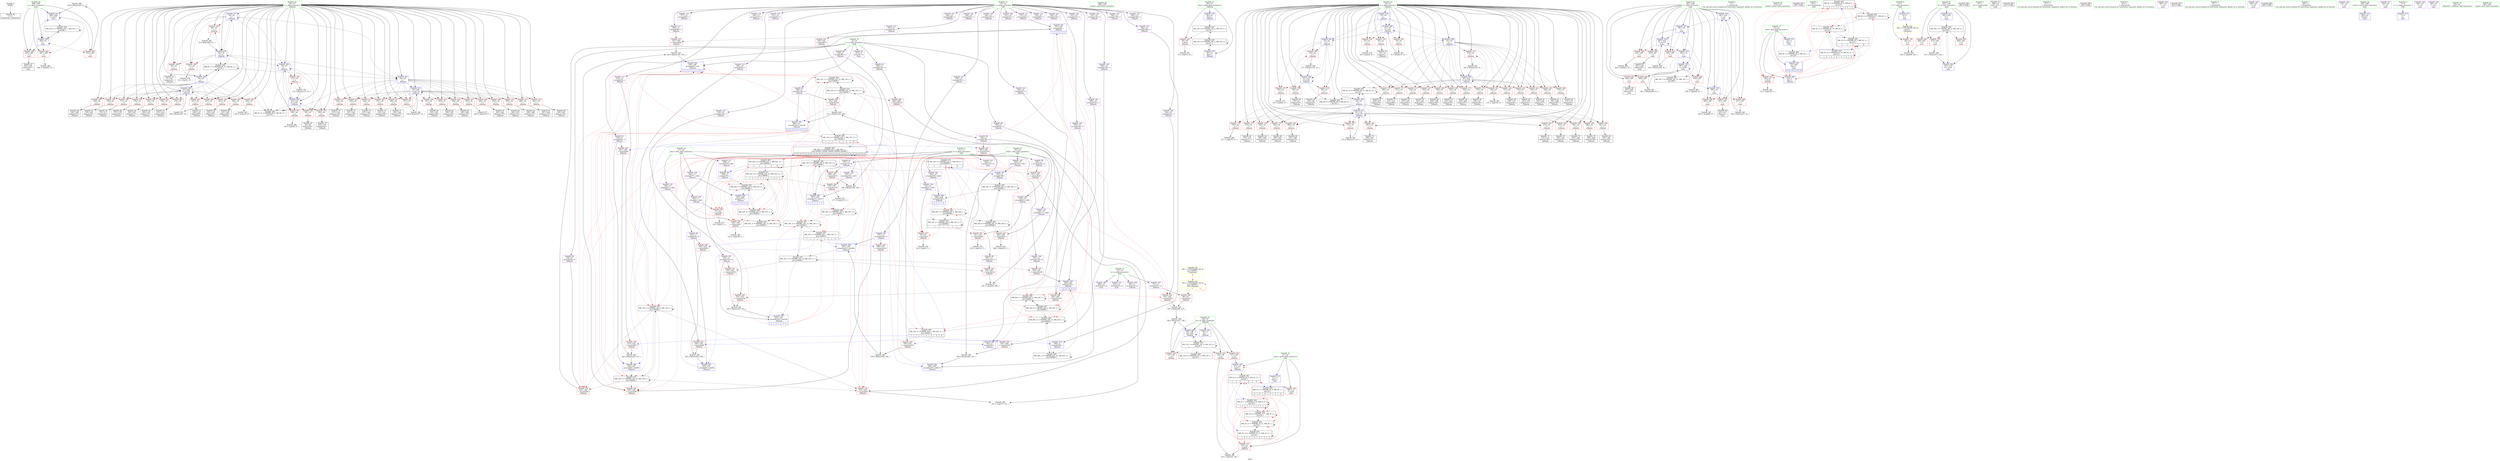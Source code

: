 digraph "SVFG" {
	label="SVFG";

	Node0x56373770ad30 [shape=record,color=grey,label="{NodeID: 0\nNullPtr}"];
	Node0x56373770ad30 -> Node0x56373771a280[style=solid];
	Node0x56373772f890 [shape=record,color=grey,label="{NodeID: 360\n456 = Binary(455, 41, )\n}"];
	Node0x56373772f890 -> Node0x56373772d020[style=solid];
	Node0x56373772ac60 [shape=record,color=blue,label="{NodeID: 277\n34\<--43\nj\<--\n_Z4backv\n}"];
	Node0x56373772ac60 -> Node0x563737724350[style=dashed];
	Node0x56373772ac60 -> Node0x563737724420[style=dashed];
	Node0x56373772ac60 -> Node0x5637377244f0[style=dashed];
	Node0x56373772ac60 -> Node0x56373772ac60[style=dashed];
	Node0x56373772ac60 -> Node0x56373772ae00[style=dashed];
	Node0x56373772ac60 -> Node0x56373772b140[style=dashed];
	Node0x56373772ac60 -> Node0x56373772b6f0[style=dashed];
	Node0x56373772ac60 -> Node0x56373772bfe0[style=dashed];
	Node0x56373772ac60 -> Node0x563737759e50[style=dashed];
	Node0x56373772ac60 -> Node0x563737763450[style=dashed];
	Node0x56373771ea10 [shape=record,color=red,label="{NodeID: 194\n111\<--34\n\<--j\n_Z4backv\n}"];
	Node0x56373771ea10 -> Node0x56373772ec90[style=solid];
	Node0x56373771bd80 [shape=record,color=purple,label="{NodeID: 111\n173\<--15\narrayidx62\<--t\n_Z4backv\n}"];
	Node0x56373771bd80 -> Node0x56373772b7c0[style=solid];
	Node0x56373771a120 [shape=record,color=green,label="{NodeID: 28\n396\<--397\nscanf\<--scanf_field_insensitive\n}"];
	Node0x563737724d50 [shape=record,color=grey,label="{NodeID: 388\n90 = cmp(89, 47, )\n}"];
	Node0x56373772c320 [shape=record,color=blue,label="{NodeID: 305\n322\<--324\narrayidx145\<--sub146\n_Z4backv\n|{<s0>2|<s1>2|<s2>2|<s3>2}}"];
	Node0x56373772c320:s0 -> Node0x563737754e50[style=dashed,color=red];
	Node0x56373772c320:s1 -> Node0x563737757b50[style=dashed,color=red];
	Node0x56373772c320:s2 -> Node0x56373775ad50[style=dashed,color=red];
	Node0x56373772c320:s3 -> Node0x563737763e50[style=dashed,color=red];
	Node0x5637377200d0 [shape=record,color=red,label="{NodeID: 222\n78\<--36\n\<--done\n_Z4backv\n}"];
	Node0x5637377200d0 -> Node0x5637377251d0[style=solid];
	Node0x563737721b80 [shape=record,color=purple,label="{NodeID: 139\n62\<--19\narrayidx5\<--chk2\n_Z4backv\n}"];
	Node0x563737721b80 -> Node0x5637377204e0[style=solid];
	Node0x56373771c7f0 [shape=record,color=black,label="{NodeID: 56\n225\<--224\nidxprom87\<--\n_Z4backv\n}"];
	Node0x5637377295e0 [shape=record,color=red,label="{NodeID: 250\n319\<--318\n\<--arrayidx143\n_Z4backv\n}"];
	Node0x5637377295e0 -> Node0x56373772e390[style=solid];
	Node0x563737723240 [shape=record,color=red,label="{NodeID: 167\n182\<--32\n\<--i\n_Z4backv\n}"];
	Node0x563737723240 -> Node0x56373771b080[style=solid];
	Node0x56373771deb0 [shape=record,color=black,label="{NodeID: 84\n412\<--411\nidxprom\<--\nmain\n}"];
	Node0x5637377150c0 [shape=record,color=green,label="{NodeID: 1\n5\<--1\n\<--dummyObj\nCan only get source location for instruction, argument, global var or function.}"];
	Node0x563737753a50 [shape=record,color=black,label="{NodeID: 444\nMR_2V_7 = PHI(MR_2V_8, MR_2V_5, )\npts\{22 \}\n|{|<s2>1|<s3>1|<s4>1|<s5>1|<s6>1|<s7>1}}"];
	Node0x563737753a50 -> Node0x563737753a50[style=dashed];
	Node0x563737753a50 -> Node0x563737762a50[style=dashed];
	Node0x563737753a50:s2 -> Node0x563737722540[style=dashed,color=red];
	Node0x563737753a50:s3 -> Node0x56373772b480[style=dashed,color=red];
	Node0x563737753a50:s4 -> Node0x563737753a50[style=dashed,color=red];
	Node0x563737753a50:s5 -> Node0x563737756250[style=dashed,color=red];
	Node0x563737753a50:s6 -> Node0x563737758f50[style=dashed,color=red];
	Node0x563737753a50:s7 -> Node0x563737762a50[style=dashed,color=red];
	Node0x56373772fa10 [shape=record,color=grey,label="{NodeID: 361\n461 = Binary(460, 41, )\n}"];
	Node0x56373772fa10 -> Node0x56373772d0f0[style=solid];
	Node0x56373772ad30 [shape=record,color=blue,label="{NodeID: 278\n36\<--43\ndone\<--\n_Z4backv\n}"];
	Node0x56373772ad30 -> Node0x56373774ec40[style=dashed];
	Node0x56373771eae0 [shape=record,color=red,label="{NodeID: 195\n145\<--34\n\<--j\n_Z4backv\n}"];
	Node0x56373771eae0 -> Node0x563737731b10[style=solid];
	Node0x56373771be50 [shape=record,color=purple,label="{NodeID: 112\n177\<--15\narrayidx64\<--t\n_Z4backv\n}"];
	Node0x56373771a1b0 [shape=record,color=green,label="{NodeID: 29\n470\<--471\nprintf\<--printf_field_insensitive\n}"];
	Node0x563737724ed0 [shape=record,color=grey,label="{NodeID: 389\n424 = cmp(423, 47, )\n}"];
	Node0x56373772c3f0 [shape=record,color=blue,label="{NodeID: 306\n328\<--205\narrayidx148\<--\n_Z4backv\n|{<s0>2|<s1>2|<s2>2}}"];
	Node0x56373772c3f0:s0 -> Node0x5637377204e0[style=dashed,color=red];
	Node0x56373772c3f0:s1 -> Node0x56373775bc50[style=dashed,color=red];
	Node0x56373772c3f0:s2 -> Node0x563737762550[style=dashed,color=red];
	Node0x5637377201a0 [shape=record,color=red,label="{NodeID: 223\n107\<--38\n\<--pt\n_Z4backv\n}"];
	Node0x5637377201a0 -> Node0x56373772e690[style=solid];
	Node0x563737721c50 [shape=record,color=purple,label="{NodeID: 140\n150\<--19\narrayidx48\<--chk2\n_Z4backv\n}"];
	Node0x563737721c50 -> Node0x5637377286b0[style=solid];
	Node0x56373771c8c0 [shape=record,color=black,label="{NodeID: 57\n228\<--227\nidxprom89\<--\n_Z4backv\n}"];
	Node0x56373731ab60 [shape=record,color=black,label="{NodeID: 583\n395 = PHI()\n}"];
	Node0x5637377296b0 [shape=record,color=red,label="{NodeID: 251\n323\<--322\n\<--arrayidx145\n_Z4backv\n}"];
	Node0x5637377296b0 -> Node0x56373772e390[style=solid];
	Node0x563737723310 [shape=record,color=red,label="{NodeID: 168\n188\<--32\n\<--i\n_Z4backv\n}"];
	Node0x563737723310 -> Node0x56373771c170[style=solid];
	Node0x56373771df80 [shape=record,color=black,label="{NodeID: 85\n427\<--426\nidxprom9\<--\nmain\n}"];
	Node0x5637376de810 [shape=record,color=green,label="{NodeID: 2\n25\<--1\n.str\<--dummyObj\nGlob }"];
	Node0x563737753f50 [shape=record,color=black,label="{NodeID: 445\nMR_4V_7 = PHI(MR_4V_8, MR_4V_5, )\npts\{24 \}\n|{|<s2>1|<s3>1|<s4>1|<s5>1|<s6>1|<s7>1}}"];
	Node0x563737753f50 -> Node0x563737753f50[style=dashed];
	Node0x563737753f50 -> Node0x563737762f50[style=dashed];
	Node0x563737753f50:s2 -> Node0x5637377226e0[style=dashed,color=red];
	Node0x563737753f50:s3 -> Node0x56373772b550[style=dashed,color=red];
	Node0x563737753f50:s4 -> Node0x563737753f50[style=dashed,color=red];
	Node0x563737753f50:s5 -> Node0x563737756750[style=dashed,color=red];
	Node0x563737753f50:s6 -> Node0x563737759450[style=dashed,color=red];
	Node0x563737753f50:s7 -> Node0x563737762f50[style=dashed,color=red];
	Node0x56373772fb90 [shape=record,color=grey,label="{NodeID: 362\n222 = Binary(221, 217, )\n}"];
	Node0x56373772fb90 -> Node0x56373772bbd0[style=solid];
	Node0x56373772ae00 [shape=record,color=blue,label="{NodeID: 279\n34\<--70\nj\<--inc\n_Z4backv\n}"];
	Node0x56373772ae00 -> Node0x563737724350[style=dashed];
	Node0x56373772ae00 -> Node0x563737724420[style=dashed];
	Node0x56373772ae00 -> Node0x5637377244f0[style=dashed];
	Node0x56373772ae00 -> Node0x56373772ac60[style=dashed];
	Node0x56373772ae00 -> Node0x56373772ae00[style=dashed];
	Node0x56373772ae00 -> Node0x56373772b140[style=dashed];
	Node0x56373772ae00 -> Node0x56373772b6f0[style=dashed];
	Node0x56373772ae00 -> Node0x56373772bfe0[style=dashed];
	Node0x56373772ae00 -> Node0x563737759e50[style=dashed];
	Node0x56373772ae00 -> Node0x563737763450[style=dashed];
	Node0x56373771ebb0 [shape=record,color=red,label="{NodeID: 196\n148\<--34\n\<--j\n_Z4backv\n}"];
	Node0x56373771ebb0 -> Node0x56373771aa00[style=solid];
	Node0x56373771bf20 [shape=record,color=purple,label="{NodeID: 113\n180\<--15\narrayidx66\<--t\n_Z4backv\n}"];
	Node0x56373771bf20 -> Node0x5637377289b0[style=solid];
	Node0x56373771a280 [shape=record,color=black,label="{NodeID: 30\n2\<--3\ndummyVal\<--dummyVal\n}"];
	Node0x56373775cb50 [shape=record,color=black,label="{NodeID: 473\nMR_12V_3 = PHI(MR_12V_4, MR_12V_2, )\npts\{39 \}\n}"];
	Node0x56373775cb50 -> Node0x5637377201a0[style=dashed];
	Node0x56373775cb50 -> Node0x563737720270[style=dashed];
	Node0x56373775cb50 -> Node0x563737720340[style=dashed];
	Node0x56373775cb50 -> Node0x56373772b210[style=dashed];
	Node0x56373775cb50 -> Node0x56373775a350[style=dashed];
	Node0x56373775cb50 -> Node0x56373775cb50[style=dashed];
	Node0x563737725050 [shape=record,color=grey,label="{NodeID: 390\n402 = cmp(400, 401, )\n}"];
	Node0x56373772c4c0 [shape=record,color=blue,label="{NodeID: 307\n333\<--5\narrayidx150\<--\n_Z4backv\n}"];
	Node0x56373772c4c0 -> Node0x563737742980[style=dashed];
	Node0x563737720270 [shape=record,color=red,label="{NodeID: 224\n124\<--38\n\<--pt\n_Z4backv\n}"];
	Node0x563737720270 -> Node0x563737731690[style=solid];
	Node0x563737721d20 [shape=record,color=purple,label="{NodeID: 141\n264\<--19\narrayidx111\<--chk2\n_Z4backv\n}"];
	Node0x563737721d20 -> Node0x563737729030[style=solid];
	Node0x56373771c990 [shape=record,color=black,label="{NodeID: 58\n232\<--231\nidxprom91\<--\n_Z4backv\n}"];
	Node0x56373731e820 [shape=record,color=black,label="{NodeID: 584\n405 = PHI()\n}"];
	Node0x563737729780 [shape=record,color=red,label="{NodeID: 252\n341\<--340\n\<--arrayidx154\n_Z4backv\n}"];
	Node0x563737729780 -> Node0x56373772e810[style=solid];
	Node0x5637377233e0 [shape=record,color=red,label="{NodeID: 169\n201\<--32\n\<--i\n_Z4backv\n}"];
	Node0x5637377233e0 -> Node0x56373771c3e0[style=solid];
	Node0x56373771e050 [shape=record,color=black,label="{NodeID: 86\n447\<--446\nidxprom21\<--\nmain\n}"];
	Node0x5637376dec00 [shape=record,color=green,label="{NodeID: 3\n27\<--1\n.str.1\<--dummyObj\nGlob }"];
	Node0x56373772fd10 [shape=record,color=grey,label="{NodeID: 363\n359 = Binary(358, 354, )\n}"];
	Node0x56373772fd10 -> Node0x56373772c660[style=solid];
	Node0x56373772aed0 [shape=record,color=blue,label="{NodeID: 280\n32\<--75\ni\<--inc8\n_Z4backv\n}"];
	Node0x56373772aed0 -> Node0x5637377227b0[style=dashed];
	Node0x56373772aed0 -> Node0x563737722880[style=dashed];
	Node0x56373772aed0 -> Node0x563737722950[style=dashed];
	Node0x56373772aed0 -> Node0x56373772aed0[style=dashed];
	Node0x56373772aed0 -> Node0x56373772b070[style=dashed];
	Node0x56373772aed0 -> Node0x56373772b620[style=dashed];
	Node0x56373771ec80 [shape=record,color=red,label="{NodeID: 197\n158\<--34\n\<--j\n_Z4backv\n}"];
	Node0x56373771ec80 -> Node0x56373771aba0[style=solid];
	Node0x56373771bff0 [shape=record,color=purple,label="{NodeID: 114\n190\<--15\narrayidx70\<--t\n_Z4backv\n}"];
	Node0x56373771a380 [shape=record,color=black,label="{NodeID: 31\n384\<--43\nmain_ret\<--\nmain\n}"];
	Node0x5637377251d0 [shape=record,color=grey,label="{NodeID: 391\n79 = cmp(78, 43, )\n}"];
	Node0x56373772c590 [shape=record,color=blue,label="{NodeID: 308\n344\<--346\narrayidx156\<--add157\n_Z4backv\n}"];
	Node0x56373772c590 -> Node0x563737750040[style=dashed];
	Node0x563737720340 [shape=record,color=red,label="{NodeID: 225\n127\<--38\n\<--pt\n_Z4backv\n}"];
	Node0x563737720340 -> Node0x56373772b480[style=solid];
	Node0x563737721df0 [shape=record,color=purple,label="{NodeID: 142\n328\<--19\narrayidx148\<--chk2\n_Z4backv\n}"];
	Node0x563737721df0 -> Node0x56373772c3f0[style=solid];
	Node0x56373771ca60 [shape=record,color=black,label="{NodeID: 59\n238\<--237\nidxprom94\<--\n_Z4backv\n}"];
	Node0x56373778f610 [shape=record,color=black,label="{NodeID: 585\n415 = PHI()\n}"];
	Node0x563737729850 [shape=record,color=red,label="{NodeID: 253\n345\<--344\n\<--arrayidx156\n_Z4backv\n}"];
	Node0x563737729850 -> Node0x56373772e810[style=solid];
	Node0x5637377234b0 [shape=record,color=red,label="{NodeID: 170\n207\<--32\n\<--i\n_Z4backv\n}"];
	Node0x5637377234b0 -> Node0x56373771c4b0[style=solid];
	Node0x56373771e120 [shape=record,color=black,label="{NodeID: 87\n450\<--449\nidxprom23\<--\nmain\n}"];
	Node0x5637376de480 [shape=record,color=green,label="{NodeID: 4\n41\<--1\n\<--dummyObj\nCan only get source location for instruction, argument, global var or function.}"];
	Node0x56373772fe90 [shape=record,color=grey,label="{NodeID: 364\n433 = Binary(432, 41, )\n}"];
	Node0x56373772fe90 -> Node0x56373772cdb0[style=solid];
	Node0x56373772afa0 [shape=record,color=blue,label="{NodeID: 281\n38\<--5\npt\<--\n_Z4backv\n}"];
	Node0x56373772afa0 -> Node0x56373775cb50[style=dashed];
	Node0x56373771ed50 [shape=record,color=red,label="{NodeID: 198\n171\<--34\n\<--j\n_Z4backv\n}"];
	Node0x56373771ed50 -> Node0x56373771ae10[style=solid];
	Node0x56373771c0c0 [shape=record,color=purple,label="{NodeID: 115\n193\<--15\narrayidx72\<--t\n_Z4backv\n}"];
	Node0x56373771c0c0 -> Node0x563737728b50[style=solid];
	Node0x56373771a450 [shape=record,color=black,label="{NodeID: 32\n55\<--54\nidxprom\<--\n_Z4backv\n}"];
	Node0x56373772c660 [shape=record,color=blue,label="{NodeID: 309\n357\<--359\narrayidx163\<--add164\n_Z4backv\n}"];
	Node0x56373772c660 -> Node0x563737750540[style=dashed];
	Node0x563737720410 [shape=record,color=red,label="{NodeID: 226\n57\<--56\n\<--arrayidx\n_Z4backv\n}"];
	Node0x563737720410 -> Node0x563737731210[style=solid];
	Node0x563737721ec0 [shape=record,color=purple,label="{NodeID: 143\n333\<--19\narrayidx150\<--chk2\n_Z4backv\n}"];
	Node0x563737721ec0 -> Node0x56373772c4c0[style=solid];
	Node0x56373771cb30 [shape=record,color=black,label="{NodeID: 60\n241\<--240\nidxprom96\<--\n_Z4backv\n}"];
	Node0x56373778f710 [shape=record,color=black,label="{NodeID: 586\n430 = PHI()\n}"];
	Node0x563737729920 [shape=record,color=red,label="{NodeID: 254\n354\<--353\n\<--arrayidx161\n_Z4backv\n}"];
	Node0x563737729920 -> Node0x56373772fd10[style=solid];
	Node0x563737723580 [shape=record,color=red,label="{NodeID: 171\n211\<--32\n\<--i\n_Z4backv\n}"];
	Node0x563737723580 -> Node0x56373771c580[style=solid];
	Node0x56373771e1f0 [shape=record,color=purple,label="{NodeID: 88\n156\<--9\narrayidx52\<--a\n_Z4backv\n}"];
	Node0x56373771e1f0 -> Node0x563737728740[style=solid];
	Node0x5637376dd3b0 [shape=record,color=green,label="{NodeID: 5\n43\<--1\n\<--dummyObj\nCan only get source location for instruction, argument, global var or function.}"];
	Node0x563737754e50 [shape=record,color=black,label="{NodeID: 448\nMR_16V_5 = PHI(MR_16V_6, MR_16V_3, )\npts\{120000 \}\n}"];
	Node0x563737754e50 -> Node0x563737728810[style=dashed];
	Node0x563737754e50 -> Node0x563737728c20[style=dashed];
	Node0x563737754e50 -> Node0x56373772b960[style=dashed];
	Node0x563737754e50 -> Node0x563737754e50[style=dashed];
	Node0x563737754e50 -> Node0x563737763e50[style=dashed];
	Node0x563737730010 [shape=record,color=grey,label="{NodeID: 365\n418 = Binary(417, 41, )\n}"];
	Node0x563737730010 -> Node0x56373772cc10[style=solid];
	Node0x56373772b070 [shape=record,color=blue,label="{NodeID: 282\n32\<--43\ni\<--\n_Z4backv\n}"];
	Node0x56373772b070 -> Node0x563737722a20[style=dashed];
	Node0x56373772b070 -> Node0x563737722af0[style=dashed];
	Node0x56373772b070 -> Node0x563737722bc0[style=dashed];
	Node0x56373772b070 -> Node0x563737722c90[style=dashed];
	Node0x56373772b070 -> Node0x56373772b3b0[style=dashed];
	Node0x56373772b070 -> Node0x563737759950[style=dashed];
	Node0x56373771ee20 [shape=record,color=red,label="{NodeID: 199\n178\<--34\n\<--j\n_Z4backv\n}"];
	Node0x56373771ee20 -> Node0x56373771afb0[style=solid];
	Node0x5637377208d0 [shape=record,color=purple,label="{NodeID: 116\n213\<--15\narrayidx81\<--t\n_Z4backv\n}"];
	Node0x56373771a520 [shape=record,color=black,label="{NodeID: 33\n61\<--60\nidxprom4\<--\n_Z4backv\n}"];
	Node0x56373772c730 [shape=record,color=blue,label="{NodeID: 310\n366\<--5\narrayidx168\<--\n_Z4backv\n}"];
	Node0x56373772c730 -> Node0x563737750a40[style=dashed];
	Node0x5637377204e0 [shape=record,color=red,label="{NodeID: 227\n63\<--62\n\<--arrayidx5\n_Z4backv\n}"];
	Node0x5637377204e0 -> Node0x563737731390[style=solid];
	Node0x563737721f90 [shape=record,color=purple,label="{NodeID: 144\n394\<--25\n\<--.str\nmain\n}"];
	Node0x56373771cc00 [shape=record,color=black,label="{NodeID: 61\n263\<--262\nidxprom110\<--\n_Z4backv\n}"];
	Node0x56373778f810 [shape=record,color=black,label="{NodeID: 587\n453 = PHI()\n}"];
	Node0x5637377299f0 [shape=record,color=red,label="{NodeID: 255\n358\<--357\n\<--arrayidx163\n_Z4backv\n}"];
	Node0x5637377299f0 -> Node0x56373772fd10[style=solid];
	Node0x563737723650 [shape=record,color=red,label="{NodeID: 172\n218\<--32\n\<--i\n_Z4backv\n}"];
	Node0x563737723650 -> Node0x56373771c720[style=solid];
	Node0x56373771e2c0 [shape=record,color=purple,label="{NodeID: 89\n166\<--9\narrayidx58\<--a\n_Z4backv\n}"];
	Node0x56373771e2c0 -> Node0x5637377288e0[style=solid];
	Node0x5637376ddce0 [shape=record,color=green,label="{NodeID: 6\n47\<--1\n\<--dummyObj\nCan only get source location for instruction, argument, global var or function.}"];
	Node0x563737755350 [shape=record,color=black,label="{NodeID: 449\nMR_20V_5 = PHI(MR_20V_6, MR_20V_3, )\npts\{160000 \}\n}"];
	Node0x563737755350 -> Node0x56373772b7c0[style=dashed];
	Node0x563737755350 -> Node0x563737755350[style=dashed];
	Node0x563737755350 -> Node0x563737764350[style=dashed];
	Node0x563737730190 [shape=record,color=grey,label="{NodeID: 366\n70 = Binary(69, 41, )\n}"];
	Node0x563737730190 -> Node0x56373772ae00[style=solid];
	Node0x56373772b140 [shape=record,color=blue,label="{NodeID: 283\n34\<--43\nj\<--\n_Z4backv\n}"];
	Node0x56373772b140 -> Node0x5637377245c0[style=dashed];
	Node0x56373772b140 -> Node0x56373771e870[style=dashed];
	Node0x56373772b140 -> Node0x56373771e940[style=dashed];
	Node0x56373772b140 -> Node0x56373771ea10[style=dashed];
	Node0x56373772b140 -> Node0x56373772b140[style=dashed];
	Node0x56373772b140 -> Node0x56373772b2e0[style=dashed];
	Node0x56373772b140 -> Node0x563737759e50[style=dashed];
	Node0x56373771eef0 [shape=record,color=red,label="{NodeID: 200\n191\<--34\n\<--j\n_Z4backv\n}"];
	Node0x56373771eef0 -> Node0x56373771c240[style=solid];
	Node0x5637377209a0 [shape=record,color=purple,label="{NodeID: 117\n216\<--15\narrayidx83\<--t\n_Z4backv\n}"];
	Node0x5637377209a0 -> Node0x563737728cf0[style=solid];
	Node0x56373771a5f0 [shape=record,color=black,label="{NodeID: 34\n93\<--92\nidxprom18\<--\n_Z4backv\n}"];
	Node0x56373772c800 [shape=record,color=blue,label="{NodeID: 311\n32\<--372\ni\<--inc172\n_Z4backv\n}"];
	Node0x56373772c800 -> Node0x563737723990[style=dashed];
	Node0x56373772c800 -> Node0x563737723a60[style=dashed];
	Node0x56373772c800 -> Node0x563737723b30[style=dashed];
	Node0x56373772c800 -> Node0x563737723c00[style=dashed];
	Node0x56373772c800 -> Node0x563737723cd0[style=dashed];
	Node0x56373772c800 -> Node0x563737723da0[style=dashed];
	Node0x56373772c800 -> Node0x563737723e70[style=dashed];
	Node0x56373772c800 -> Node0x563737723f40[style=dashed];
	Node0x56373772c800 -> Node0x563737724010[style=dashed];
	Node0x56373772c800 -> Node0x5637377240e0[style=dashed];
	Node0x56373772c800 -> Node0x5637377241b0[style=dashed];
	Node0x56373772c800 -> Node0x563737724280[style=dashed];
	Node0x56373772c800 -> Node0x56373772c800[style=dashed];
	Node0x56373772c800 -> Node0x563737756c50[style=dashed];
	Node0x5637377205b0 [shape=record,color=red,label="{NodeID: 228\n98\<--97\n\<--arrayidx21\n_Z4backv\n}"];
	Node0x5637377205b0 -> Node0x56373772e510[style=solid];
	Node0x563737722060 [shape=record,color=purple,label="{NodeID: 145\n404\<--25\n\<--.str\nmain\n}"];
	Node0x56373771ccd0 [shape=record,color=black,label="{NodeID: 62\n274\<--273\nidxprom117\<--\n_Z4backv\n}"];
	Node0x56373778f910 [shape=record,color=black,label="{NodeID: 588\n469 = PHI()\n}"];
	Node0x563737729ac0 [shape=record,color=red,label="{NodeID: 256\n408\<--387\n\<--i\nmain\n}"];
	Node0x563737729ac0 -> Node0x563737724bd0[style=solid];
	Node0x563737723720 [shape=record,color=red,label="{NodeID: 173\n224\<--32\n\<--i\n_Z4backv\n}"];
	Node0x563737723720 -> Node0x56373771c7f0[style=solid];
	Node0x56373771e390 [shape=record,color=purple,label="{NodeID: 90\n184\<--9\narrayidx68\<--a\n_Z4backv\n}"];
	Node0x56373771e390 -> Node0x563737728a80[style=solid];
	Node0x56373771e390 -> Node0x56373772b890[style=solid];
	Node0x5637376dea20 [shape=record,color=green,label="{NodeID: 7\n205\<--1\n\<--dummyObj\nCan only get source location for instruction, argument, global var or function.}"];
	Node0x563737755850 [shape=record,color=black,label="{NodeID: 450\nMR_22V_5 = PHI(MR_22V_6, MR_22V_3, )\npts\{180000 \}\n}"];
	Node0x563737755850 -> Node0x56373772ba30[style=dashed];
	Node0x563737755850 -> Node0x563737755850[style=dashed];
	Node0x563737755850 -> Node0x563737764850[style=dashed];
	Node0x563737730310 [shape=record,color=grey,label="{NodeID: 367\n75 = Binary(74, 41, )\n}"];
	Node0x563737730310 -> Node0x56373772aed0[style=solid];
	Node0x56373772b210 [shape=record,color=blue,label="{NodeID: 284\n38\<--108\npt\<--add\n_Z4backv\n}"];
	Node0x56373772b210 -> Node0x5637377201a0[style=dashed];
	Node0x56373772b210 -> Node0x56373772b210[style=dashed];
	Node0x56373772b210 -> Node0x56373775cb50[style=dashed];
	Node0x56373771efc0 [shape=record,color=red,label="{NodeID: 201\n195\<--34\n\<--j\n_Z4backv\n}"];
	Node0x56373771efc0 -> Node0x56373771c310[style=solid];
	Node0x563737720a70 [shape=record,color=purple,label="{NodeID: 118\n226\<--15\narrayidx88\<--t\n_Z4backv\n}"];
	Node0x56373771a6c0 [shape=record,color=black,label="{NodeID: 35\n96\<--95\nidxprom20\<--\n_Z4backv\n}"];
	Node0x56373772c8d0 [shape=record,color=blue,label="{NodeID: 312\n34\<--378\nj\<--inc176\n_Z4backv\n}"];
	Node0x56373772c8d0 -> Node0x56373771f4a0[style=dashed];
	Node0x56373772c8d0 -> Node0x56373771f570[style=dashed];
	Node0x56373772c8d0 -> Node0x56373771f640[style=dashed];
	Node0x56373772c8d0 -> Node0x56373771f710[style=dashed];
	Node0x56373772c8d0 -> Node0x56373771f7e0[style=dashed];
	Node0x56373772c8d0 -> Node0x56373771f8b0[style=dashed];
	Node0x56373772c8d0 -> Node0x56373771f980[style=dashed];
	Node0x56373772c8d0 -> Node0x56373771fa50[style=dashed];
	Node0x56373772c8d0 -> Node0x56373771fb20[style=dashed];
	Node0x56373772c8d0 -> Node0x56373771fbf0[style=dashed];
	Node0x56373772c8d0 -> Node0x56373771fcc0[style=dashed];
	Node0x56373772c8d0 -> Node0x56373771fd90[style=dashed];
	Node0x56373772c8d0 -> Node0x56373771fe60[style=dashed];
	Node0x56373772c8d0 -> Node0x56373771ff30[style=dashed];
	Node0x56373772c8d0 -> Node0x563737720000[style=dashed];
	Node0x56373772c8d0 -> Node0x56373772c8d0[style=dashed];
	Node0x56373772c8d0 -> Node0x563737759e50[style=dashed];
	Node0x563737720680 [shape=record,color=red,label="{NodeID: 229\n105\<--104\n\<--arrayidx25\n_Z4backv\n}"];
	Node0x563737720680 -> Node0x56373772e510[style=solid];
	Node0x563737722130 [shape=record,color=purple,label="{NodeID: 146\n414\<--25\n\<--.str\nmain\n}"];
	Node0x56373771cda0 [shape=record,color=black,label="{NodeID: 63\n280\<--279\nidxprom121\<--\n_Z4backv\n}"];
	Node0x563737729b90 [shape=record,color=red,label="{NodeID: 257\n411\<--387\n\<--i\nmain\n}"];
	Node0x563737729b90 -> Node0x56373771deb0[style=solid];
	Node0x5637377237f0 [shape=record,color=red,label="{NodeID: 174\n237\<--32\n\<--i\n_Z4backv\n}"];
	Node0x5637377237f0 -> Node0x56373771ca60[style=solid];
	Node0x56373771e460 [shape=record,color=purple,label="{NodeID: 91\n220\<--9\narrayidx85\<--a\n_Z4backv\n}"];
	Node0x56373771e460 -> Node0x563737728dc0[style=solid];
	Node0x56373771e460 -> Node0x56373772bbd0[style=solid];
	Node0x5637376d8d20 [shape=record,color=green,label="{NodeID: 8\n4\<--6\nT\<--T_field_insensitive\nGlob }"];
	Node0x5637376d8d20 -> Node0x563737722470[style=solid];
	Node0x5637376d8d20 -> Node0x56373772a6f0[style=solid];
	Node0x563737755d50 [shape=record,color=black,label="{NodeID: 451\nMR_24V_5 = PHI(MR_24V_6, MR_24V_3, )\npts\{200000 \}\n|{|<s3>1|<s4>1|<s5>1}}"];
	Node0x563737755d50 -> Node0x5637377286b0[style=dashed];
	Node0x563737755d50 -> Node0x563737755d50[style=dashed];
	Node0x563737755d50 -> Node0x563737762550[style=dashed];
	Node0x563737755d50:s3 -> Node0x5637377204e0[style=dashed,color=red];
	Node0x563737755d50:s4 -> Node0x56373775bc50[style=dashed,color=red];
	Node0x563737755d50:s5 -> Node0x563737762550[style=dashed,color=red];
	Node0x563737730490 [shape=record,color=grey,label="{NodeID: 368\n162 = cmp(157, 161, )\n}"];
	Node0x56373772b2e0 [shape=record,color=blue,label="{NodeID: 285\n34\<--112\nj\<--inc27\n_Z4backv\n}"];
	Node0x56373772b2e0 -> Node0x5637377245c0[style=dashed];
	Node0x56373772b2e0 -> Node0x56373771e870[style=dashed];
	Node0x56373772b2e0 -> Node0x56373771e940[style=dashed];
	Node0x56373772b2e0 -> Node0x56373771ea10[style=dashed];
	Node0x56373772b2e0 -> Node0x56373772b140[style=dashed];
	Node0x56373772b2e0 -> Node0x56373772b2e0[style=dashed];
	Node0x56373772b2e0 -> Node0x563737759e50[style=dashed];
	Node0x56373771f090 [shape=record,color=red,label="{NodeID: 202\n214\<--34\n\<--j\n_Z4backv\n}"];
	Node0x56373771f090 -> Node0x56373771c650[style=solid];
	Node0x563737720b40 [shape=record,color=purple,label="{NodeID: 119\n229\<--15\narrayidx90\<--t\n_Z4backv\n}"];
	Node0x563737720b40 -> Node0x563737728e90[style=solid];
	Node0x56373771a790 [shape=record,color=black,label="{NodeID: 36\n100\<--99\nidxprom22\<--\n_Z4backv\n}"];
	Node0x56373772c9a0 [shape=record,color=blue,label="{NodeID: 313\n385\<--43\nretval\<--\nmain\n}"];
	Node0x563737720750 [shape=record,color=red,label="{NodeID: 230\n140\<--139\n\<--arrayidx41\n_Z4backv\n}"];
	Node0x563737720750 -> Node0x5637377248d0[style=solid];
	Node0x563737722200 [shape=record,color=purple,label="{NodeID: 147\n429\<--25\n\<--.str\nmain\n}"];
	Node0x56373771ce70 [shape=record,color=black,label="{NodeID: 64\n284\<--283\nidxprom123\<--\n_Z4backv\n}"];
	Node0x563737729c60 [shape=record,color=red,label="{NodeID: 258\n417\<--387\n\<--i\nmain\n}"];
	Node0x563737729c60 -> Node0x563737730010[style=solid];
	Node0x5637377238c0 [shape=record,color=red,label="{NodeID: 175\n253\<--32\n\<--i\n_Z4backv\n}"];
	Node0x5637377238c0 -> Node0x56373772eb10[style=solid];
	Node0x56373771e530 [shape=record,color=purple,label="{NodeID: 92\n285\<--9\narrayidx124\<--a\n_Z4backv\n}"];
	Node0x56373771e530 -> Node0x5637377292a0[style=solid];
	Node0x5637377193e0 [shape=record,color=green,label="{NodeID: 9\n7\<--8\nn\<--n_field_insensitive\nGlob }"];
	Node0x5637377193e0 -> Node0x56373772a7c0[style=solid];
	Node0x563737756250 [shape=record,color=black,label="{NodeID: 452\nMR_2V_11 = PHI(MR_2V_12, MR_2V_5, )\npts\{22 \}\n}"];
	Node0x563737756250 -> Node0x56373774f140[style=dashed];
	Node0x563737756250 -> Node0x563737756250[style=dashed];
	Node0x563737756250 -> Node0x563737758f50[style=dashed];
	Node0x563737730610 [shape=record,color=grey,label="{NodeID: 369\n271 = cmp(270, 47, )\n}"];
	Node0x56373772b3b0 [shape=record,color=blue,label="{NodeID: 286\n32\<--117\ni\<--inc30\n_Z4backv\n}"];
	Node0x56373772b3b0 -> Node0x563737722a20[style=dashed];
	Node0x56373772b3b0 -> Node0x563737722af0[style=dashed];
	Node0x56373772b3b0 -> Node0x563737722bc0[style=dashed];
	Node0x56373772b3b0 -> Node0x563737722c90[style=dashed];
	Node0x56373772b3b0 -> Node0x56373772b3b0[style=dashed];
	Node0x56373772b3b0 -> Node0x563737759950[style=dashed];
	Node0x56373771f160 [shape=record,color=red,label="{NodeID: 203\n227\<--34\n\<--j\n_Z4backv\n}"];
	Node0x56373771f160 -> Node0x56373771c8c0[style=solid];
	Node0x563737720c10 [shape=record,color=purple,label="{NodeID: 120\n239\<--15\narrayidx95\<--t\n_Z4backv\n}"];
	Node0x56373771a860 [shape=record,color=black,label="{NodeID: 37\n103\<--102\nidxprom24\<--\n_Z4backv\n}"];
	Node0x56373772ca70 [shape=record,color=blue,label="{NodeID: 314\n391\<--205\nlt\<--\nmain\n}"];
	Node0x56373772ca70 -> Node0x563737746980[style=dashed];
	Node0x5637377286b0 [shape=record,color=red,label="{NodeID: 231\n151\<--150\n\<--arrayidx48\n_Z4backv\n}"];
	Node0x5637377286b0 -> Node0x563737730d90[style=solid];
	Node0x5637377222d0 [shape=record,color=purple,label="{NodeID: 148\n452\<--25\n\<--.str\nmain\n}"];
	Node0x56373771cf40 [shape=record,color=black,label="{NodeID: 65\n290\<--289\nidxprom127\<--\n_Z4backv\n}"];
	Node0x563737729d30 [shape=record,color=red,label="{NodeID: 259\n423\<--387\n\<--i\nmain\n}"];
	Node0x563737729d30 -> Node0x563737724ed0[style=solid];
	Node0x563737723990 [shape=record,color=red,label="{NodeID: 176\n270\<--32\n\<--i\n_Z4backv\n}"];
	Node0x563737723990 -> Node0x563737730610[style=solid];
	Node0x56373771e600 [shape=record,color=purple,label="{NodeID: 93\n309\<--9\narrayidx138\<--a\n_Z4backv\n}"];
	Node0x56373771e600 -> Node0x563737729510[style=solid];
	Node0x56373771e600 -> Node0x56373772c250[style=solid];
	Node0x5637376decf0 [shape=record,color=green,label="{NodeID: 10\n9\<--10\na\<--a_field_insensitive\nGlob }"];
	Node0x5637376decf0 -> Node0x56373771e1f0[style=solid];
	Node0x5637376decf0 -> Node0x56373771e2c0[style=solid];
	Node0x5637376decf0 -> Node0x56373771e390[style=solid];
	Node0x5637376decf0 -> Node0x56373771e460[style=solid];
	Node0x5637376decf0 -> Node0x56373771e530[style=solid];
	Node0x5637376decf0 -> Node0x56373771e600[style=solid];
	Node0x5637376decf0 -> Node0x56373771e6d0[style=solid];
	Node0x5637376decf0 -> Node0x56373771e7a0[style=solid];
	Node0x563737756750 [shape=record,color=black,label="{NodeID: 453\nMR_4V_11 = PHI(MR_4V_12, MR_4V_5, )\npts\{24 \}\n}"];
	Node0x563737756750 -> Node0x56373774f640[style=dashed];
	Node0x563737756750 -> Node0x563737756750[style=dashed];
	Node0x563737756750 -> Node0x563737759450[style=dashed];
	Node0x563737730790 [shape=record,color=grey,label="{NodeID: 370\n266 = cmp(265, 5, )\n}"];
	Node0x56373772b480 [shape=record,color=blue,label="{NodeID: 287\n21\<--127\npoint\<--\n_Z4backv\n}"];
	Node0x56373772b480 -> Node0x563737758f50[style=dashed];
	Node0x56373771f230 [shape=record,color=red,label="{NodeID: 204\n231\<--34\n\<--j\n_Z4backv\n}"];
	Node0x56373771f230 -> Node0x56373771c990[style=solid];
	Node0x563737720ce0 [shape=record,color=purple,label="{NodeID: 121\n242\<--15\narrayidx97\<--t\n_Z4backv\n}"];
	Node0x563737720ce0 -> Node0x56373772bd70[style=solid];
	Node0x56373771a930 [shape=record,color=black,label="{NodeID: 38\n138\<--137\nidxprom40\<--\n_Z4backv\n}"];
	Node0x56373772cb40 [shape=record,color=blue,label="{NodeID: 315\n387\<--43\ni\<--\nmain\n}"];
	Node0x56373772cb40 -> Node0x563737729ac0[style=dashed];
	Node0x56373772cb40 -> Node0x563737729b90[style=dashed];
	Node0x56373772cb40 -> Node0x563737729c60[style=dashed];
	Node0x56373772cb40 -> Node0x56373772cc10[style=dashed];
	Node0x56373772cb40 -> Node0x56373772cce0[style=dashed];
	Node0x563737728740 [shape=record,color=red,label="{NodeID: 232\n157\<--156\n\<--arrayidx52\n_Z4backv\n}"];
	Node0x563737728740 -> Node0x563737730490[style=solid];
	Node0x5637377223a0 [shape=record,color=purple,label="{NodeID: 149\n468\<--27\n\<--.str.1\nmain\n}"];
	Node0x56373771d010 [shape=record,color=black,label="{NodeID: 66\n294\<--293\nidxprom129\<--\n_Z4backv\n}"];
	Node0x563737729e00 [shape=record,color=red,label="{NodeID: 260\n426\<--387\n\<--i\nmain\n}"];
	Node0x563737729e00 -> Node0x56373771df80[style=solid];
	Node0x563737723a60 [shape=record,color=red,label="{NodeID: 177\n273\<--32\n\<--i\n_Z4backv\n}"];
	Node0x563737723a60 -> Node0x56373771ccd0[style=solid];
	Node0x56373771e6d0 [shape=record,color=purple,label="{NodeID: 94\n344\<--9\narrayidx156\<--a\n_Z4backv\n}"];
	Node0x56373771e6d0 -> Node0x563737729850[style=solid];
	Node0x56373771e6d0 -> Node0x56373772c590[style=solid];
	Node0x5637376ded80 [shape=record,color=green,label="{NodeID: 11\n11\<--12\nb\<--b_field_insensitive\nGlob }"];
	Node0x5637376ded80 -> Node0x56373771b150[style=solid];
	Node0x5637376ded80 -> Node0x56373771b220[style=solid];
	Node0x5637376ded80 -> Node0x56373771b2f0[style=solid];
	Node0x5637376ded80 -> Node0x56373771b3c0[style=solid];
	Node0x5637376ded80 -> Node0x56373771b490[style=solid];
	Node0x5637376ded80 -> Node0x56373771b560[style=solid];
	Node0x5637376ded80 -> Node0x56373771b630[style=solid];
	Node0x5637376ded80 -> Node0x56373771b700[style=solid];
	Node0x563737756c50 [shape=record,color=black,label="{NodeID: 454\nMR_6V_12 = PHI(MR_6V_13, MR_6V_10, )\npts\{33 \}\n}"];
	Node0x563737756c50 -> Node0x56373772c0b0[style=dashed];
	Node0x563737756c50 -> Node0x563737756c50[style=dashed];
	Node0x563737756c50 -> Node0x563737759950[style=dashed];
	Node0x563737730910 [shape=record,color=grey,label="{NodeID: 371\n277 = cmp(276, 5, )\n}"];
	Node0x56373772b550 [shape=record,color=blue,label="{NodeID: 288\n23\<--5\nfirst\<--\n_Z4backv\n}"];
	Node0x56373772b550 -> Node0x563737759450[style=dashed];
	Node0x56373771f300 [shape=record,color=red,label="{NodeID: 205\n240\<--34\n\<--j\n_Z4backv\n}"];
	Node0x56373771f300 -> Node0x56373771cb30[style=solid];
	Node0x563737720db0 [shape=record,color=purple,label="{NodeID: 122\n295\<--15\narrayidx130\<--t\n_Z4backv\n}"];
	Node0x56373771aa00 [shape=record,color=black,label="{NodeID: 39\n149\<--148\nidxprom47\<--\n_Z4backv\n}"];
	Node0x56373772cc10 [shape=record,color=blue,label="{NodeID: 316\n387\<--418\ni\<--inc\nmain\n}"];
	Node0x56373772cc10 -> Node0x563737729ac0[style=dashed];
	Node0x56373772cc10 -> Node0x563737729b90[style=dashed];
	Node0x56373772cc10 -> Node0x563737729c60[style=dashed];
	Node0x56373772cc10 -> Node0x56373772cc10[style=dashed];
	Node0x56373772cc10 -> Node0x56373772cce0[style=dashed];
	Node0x563737728810 [shape=record,color=red,label="{NodeID: 233\n161\<--160\n\<--arrayidx54\n_Z4backv\n}"];
	Node0x563737728810 -> Node0x563737730490[style=solid];
	Node0x563737722470 [shape=record,color=red,label="{NodeID: 150\n401\<--4\n\<--T\nmain\n}"];
	Node0x563737722470 -> Node0x563737725050[style=solid];
	Node0x56373771d0e0 [shape=record,color=black,label="{NodeID: 67\n297\<--296\nidxprom131\<--\n_Z4backv\n}"];
	Node0x563737729ed0 [shape=record,color=red,label="{NodeID: 261\n432\<--387\n\<--i\nmain\n}"];
	Node0x563737729ed0 -> Node0x56373772fe90[style=solid];
	Node0x563737723b30 [shape=record,color=red,label="{NodeID: 178\n283\<--32\n\<--i\n_Z4backv\n}"];
	Node0x563737723b30 -> Node0x56373771ce70[style=solid];
	Node0x56373771e7a0 [shape=record,color=purple,label="{NodeID: 95\n413\<--9\narrayidx\<--a\nmain\n}"];
	Node0x5637376d8880 [shape=record,color=green,label="{NodeID: 12\n13\<--14\np\<--p_field_insensitive\nGlob }"];
	Node0x5637376d8880 -> Node0x56373771b7d0[style=solid];
	Node0x5637376d8880 -> Node0x56373771b8a0[style=solid];
	Node0x5637376d8880 -> Node0x56373771b970[style=solid];
	Node0x5637376d8880 -> Node0x56373771ba40[style=solid];
	Node0x563737730a90 [shape=record,color=grey,label="{NodeID: 372\n85 = cmp(84, 47, )\n}"];
	Node0x56373772b620 [shape=record,color=blue,label="{NodeID: 289\n32\<--43\ni\<--\n_Z4backv\n}"];
	Node0x56373772b620 -> Node0x563737722d60[style=dashed];
	Node0x56373772b620 -> Node0x563737722e30[style=dashed];
	Node0x56373772b620 -> Node0x563737722f00[style=dashed];
	Node0x56373772b620 -> Node0x563737722fd0[style=dashed];
	Node0x56373772b620 -> Node0x5637377230a0[style=dashed];
	Node0x56373772b620 -> Node0x563737723170[style=dashed];
	Node0x56373772b620 -> Node0x563737723240[style=dashed];
	Node0x56373772b620 -> Node0x563737723310[style=dashed];
	Node0x56373772b620 -> Node0x5637377233e0[style=dashed];
	Node0x56373772b620 -> Node0x5637377234b0[style=dashed];
	Node0x56373772b620 -> Node0x563737723580[style=dashed];
	Node0x56373772b620 -> Node0x563737723650[style=dashed];
	Node0x56373772b620 -> Node0x563737723720[style=dashed];
	Node0x56373772b620 -> Node0x5637377237f0[style=dashed];
	Node0x56373772b620 -> Node0x5637377238c0[style=dashed];
	Node0x56373772b620 -> Node0x56373772bf10[style=dashed];
	Node0x56373772b620 -> Node0x563737756c50[style=dashed];
	Node0x56373771f3d0 [shape=record,color=red,label="{NodeID: 206\n247\<--34\n\<--j\n_Z4backv\n}"];
	Node0x56373771f3d0 -> Node0x56373772f410[style=solid];
	Node0x563737720e80 [shape=record,color=purple,label="{NodeID: 123\n298\<--15\narrayidx132\<--t\n_Z4backv\n}"];
	Node0x563737720e80 -> Node0x56373772c180[style=solid];
	Node0x56373771aad0 [shape=record,color=black,label="{NodeID: 40\n155\<--154\nidxprom51\<--\n_Z4backv\n}"];
	Node0x563737745580 [shape=record,color=black,label="{NodeID: 400\nMR_4V_2 = PHI(MR_4V_4, MR_4V_1, )\npts\{24 \}\n}"];
	Node0x563737745580 -> Node0x56373772d1c0[style=dashed];
	Node0x56373772cce0 [shape=record,color=blue,label="{NodeID: 317\n387\<--43\ni\<--\nmain\n}"];
	Node0x56373772cce0 -> Node0x563737729d30[style=dashed];
	Node0x56373772cce0 -> Node0x563737729e00[style=dashed];
	Node0x56373772cce0 -> Node0x563737729ed0[style=dashed];
	Node0x56373772cce0 -> Node0x56373772cdb0[style=dashed];
	Node0x56373772cce0 -> Node0x56373772ce80[style=dashed];
	Node0x5637377288e0 [shape=record,color=red,label="{NodeID: 234\n167\<--166\n\<--arrayidx58\n_Z4backv\n}"];
	Node0x5637377288e0 -> Node0x56373772b7c0[style=solid];
	Node0x563737722540 [shape=record,color=red,label="{NodeID: 151\n123\<--21\n\<--point\n_Z4backv\n}"];
	Node0x563737722540 -> Node0x563737731690[style=solid];
	Node0x56373771d1b0 [shape=record,color=black,label="{NodeID: 68\n301\<--300\nidxprom133\<--\n_Z4backv\n}"];
	Node0x56373772e210 [shape=record,color=grey,label="{NodeID: 345\n311 = Binary(310, 306, )\n}"];
	Node0x56373772e210 -> Node0x56373772c250[style=solid];
	Node0x563737729fa0 [shape=record,color=red,label="{NodeID: 262\n438\<--387\n\<--i\nmain\n}"];
	Node0x563737729fa0 -> Node0x563737724750[style=solid];
	Node0x563737723c00 [shape=record,color=red,label="{NodeID: 179\n293\<--32\n\<--i\n_Z4backv\n}"];
	Node0x563737723c00 -> Node0x56373771d010[style=solid];
	Node0x56373771b150 [shape=record,color=purple,label="{NodeID: 96\n160\<--11\narrayidx54\<--b\n_Z4backv\n}"];
	Node0x56373771b150 -> Node0x563737728810[style=solid];
	Node0x5637376d8910 [shape=record,color=green,label="{NodeID: 13\n15\<--16\nt\<--t_field_insensitive\nGlob }"];
	Node0x5637376d8910 -> Node0x56373771bb10[style=solid];
	Node0x5637376d8910 -> Node0x56373771bbe0[style=solid];
	Node0x5637376d8910 -> Node0x56373771bcb0[style=solid];
	Node0x5637376d8910 -> Node0x56373771bd80[style=solid];
	Node0x5637376d8910 -> Node0x56373771be50[style=solid];
	Node0x5637376d8910 -> Node0x56373771bf20[style=solid];
	Node0x5637376d8910 -> Node0x56373771bff0[style=solid];
	Node0x5637376d8910 -> Node0x56373771c0c0[style=solid];
	Node0x5637376d8910 -> Node0x5637377208d0[style=solid];
	Node0x5637376d8910 -> Node0x5637377209a0[style=solid];
	Node0x5637376d8910 -> Node0x563737720a70[style=solid];
	Node0x5637376d8910 -> Node0x563737720b40[style=solid];
	Node0x5637376d8910 -> Node0x563737720c10[style=solid];
	Node0x5637376d8910 -> Node0x563737720ce0[style=solid];
	Node0x5637376d8910 -> Node0x563737720db0[style=solid];
	Node0x5637376d8910 -> Node0x563737720e80[style=solid];
	Node0x5637376d8910 -> Node0x563737720f50[style=solid];
	Node0x5637376d8910 -> Node0x563737721020[style=solid];
	Node0x5637376d8910 -> Node0x5637377210f0[style=solid];
	Node0x5637376d8910 -> Node0x5637377211c0[style=solid];
	Node0x5637376d8910 -> Node0x563737721290[style=solid];
	Node0x5637376d8910 -> Node0x563737721360[style=solid];
	Node0x5637376d8910 -> Node0x563737721430[style=solid];
	Node0x5637376d8910 -> Node0x563737721500[style=solid];
	Node0x5637376d8910 -> Node0x5637377215d0[style=solid];
	Node0x5637376d8910 -> Node0x5637377216a0[style=solid];
	Node0x563737757650 [shape=record,color=black,label="{NodeID: 456\nMR_14V_11 = PHI(MR_14V_12, MR_14V_3, )\npts\{100000 \}\n}"];
	Node0x563737757650 -> Node0x563737750040[style=dashed];
	Node0x563737757650 -> Node0x563737757650[style=dashed];
	Node0x563737757650 -> Node0x56373775a850[style=dashed];
	Node0x563737730c10 [shape=record,color=grey,label="{NodeID: 373\n287 = cmp(282, 286, )\n}"];
	Node0x56373772b6f0 [shape=record,color=blue,label="{NodeID: 290\n34\<--43\nj\<--\n_Z4backv\n}"];
	Node0x56373772b6f0 -> Node0x56373771eae0[style=dashed];
	Node0x56373772b6f0 -> Node0x56373771ebb0[style=dashed];
	Node0x56373772b6f0 -> Node0x56373771ec80[style=dashed];
	Node0x56373772b6f0 -> Node0x56373771ed50[style=dashed];
	Node0x56373772b6f0 -> Node0x56373771ee20[style=dashed];
	Node0x56373772b6f0 -> Node0x56373771eef0[style=dashed];
	Node0x56373772b6f0 -> Node0x56373771efc0[style=dashed];
	Node0x56373772b6f0 -> Node0x56373771f090[style=dashed];
	Node0x56373772b6f0 -> Node0x56373771f160[style=dashed];
	Node0x56373772b6f0 -> Node0x56373771f230[style=dashed];
	Node0x56373772b6f0 -> Node0x56373771f300[style=dashed];
	Node0x56373772b6f0 -> Node0x56373771f3d0[style=dashed];
	Node0x56373772b6f0 -> Node0x56373772be40[style=dashed];
	Node0x56373772b6f0 -> Node0x563737763450[style=dashed];
	Node0x56373771f4a0 [shape=record,color=red,label="{NodeID: 207\n259\<--34\n\<--j\n_Z4backv\n}"];
	Node0x56373771f4a0 -> Node0x563737730f10[style=solid];
	Node0x563737720f50 [shape=record,color=purple,label="{NodeID: 124\n302\<--15\narrayidx134\<--t\n_Z4backv\n}"];
	Node0x56373771aba0 [shape=record,color=black,label="{NodeID: 41\n159\<--158\nidxprom53\<--\n_Z4backv\n}"];
	Node0x563737745a80 [shape=record,color=black,label="{NodeID: 401\nMR_32V_2 = PHI(MR_32V_10, MR_32V_1, )\npts\{388 \}\n}"];
	Node0x563737745a80 -> Node0x56373772cb40[style=dashed];
	Node0x56373772cdb0 [shape=record,color=blue,label="{NodeID: 318\n387\<--433\ni\<--inc13\nmain\n}"];
	Node0x56373772cdb0 -> Node0x563737729d30[style=dashed];
	Node0x56373772cdb0 -> Node0x563737729e00[style=dashed];
	Node0x56373772cdb0 -> Node0x563737729ed0[style=dashed];
	Node0x56373772cdb0 -> Node0x56373772cdb0[style=dashed];
	Node0x56373772cdb0 -> Node0x56373772ce80[style=dashed];
	Node0x5637377289b0 [shape=record,color=red,label="{NodeID: 235\n181\<--180\n\<--arrayidx66\n_Z4backv\n}"];
	Node0x5637377289b0 -> Node0x56373772ee10[style=solid];
	Node0x563737722610 [shape=record,color=red,label="{NodeID: 152\n467\<--21\n\<--point\nmain\n}"];
	Node0x56373771d280 [shape=record,color=black,label="{NodeID: 69\n304\<--303\nidxprom135\<--\n_Z4backv\n}"];
	Node0x563737767790 [shape=record,color=yellow,style=double,label="{NodeID: 512\n18V_1 = ENCHI(MR_18V_0)\npts\{140000 \}\nFun[_Z4backv]|{|<s1>1|<s2>2}}"];
	Node0x563737767790 -> Node0x5637377205b0[style=dashed];
	Node0x563737767790:s1 -> Node0x563737767790[style=dashed,color=red];
	Node0x563737767790:s2 -> Node0x563737767790[style=dashed,color=red];
	Node0x56373772e390 [shape=record,color=grey,label="{NodeID: 346\n324 = Binary(323, 319, )\n}"];
	Node0x56373772e390 -> Node0x56373772c320[style=solid];
	Node0x56373772a070 [shape=record,color=red,label="{NodeID: 263\n446\<--387\n\<--i\nmain\n}"];
	Node0x56373772a070 -> Node0x56373771e050[style=solid];
	Node0x563737723cd0 [shape=record,color=red,label="{NodeID: 180\n300\<--32\n\<--i\n_Z4backv\n}"];
	Node0x563737723cd0 -> Node0x56373771d1b0[style=solid];
	Node0x56373771b220 [shape=record,color=purple,label="{NodeID: 97\n197\<--11\narrayidx74\<--b\n_Z4backv\n}"];
	Node0x56373771b220 -> Node0x563737728c20[style=solid];
	Node0x56373771b220 -> Node0x56373772b960[style=solid];
	Node0x5637376d9600 [shape=record,color=green,label="{NodeID: 14\n17\<--18\nchk1\<--chk1_field_insensitive\nGlob }"];
	Node0x5637376d9600 -> Node0x563737721770[style=solid];
	Node0x5637376d9600 -> Node0x563737721840[style=solid];
	Node0x5637376d9600 -> Node0x563737721910[style=solid];
	Node0x5637376d9600 -> Node0x5637377219e0[style=solid];
	Node0x5637376d9600 -> Node0x563737721ab0[style=solid];
	Node0x563737757b50 [shape=record,color=black,label="{NodeID: 457\nMR_16V_11 = PHI(MR_16V_12, MR_16V_3, )\npts\{120000 \}\n}"];
	Node0x563737757b50 -> Node0x563737750540[style=dashed];
	Node0x563737757b50 -> Node0x563737757b50[style=dashed];
	Node0x563737757b50 -> Node0x56373775ad50[style=dashed];
	Node0x563737730d90 [shape=record,color=grey,label="{NodeID: 374\n152 = cmp(151, 5, )\n}"];
	Node0x56373772b7c0 [shape=record,color=blue,label="{NodeID: 291\n173\<--167\narrayidx62\<--\n_Z4backv\n|{|<s2>1|<s3>1|<s4>1|<s5>1|<s6>1}}"];
	Node0x56373772b7c0 -> Node0x5637377289b0[style=dashed];
	Node0x56373772b7c0 -> Node0x563737728b50[style=dashed];
	Node0x56373772b7c0:s2 -> Node0x563737720680[style=dashed,color=red];
	Node0x56373772b7c0:s3 -> Node0x563737755350[style=dashed,color=red];
	Node0x56373772b7c0:s4 -> Node0x563737758050[style=dashed,color=red];
	Node0x56373772b7c0:s5 -> Node0x56373775b250[style=dashed,color=red];
	Node0x56373772b7c0:s6 -> Node0x563737764350[style=dashed,color=red];
	Node0x56373771f570 [shape=record,color=red,label="{NodeID: 208\n262\<--34\n\<--j\n_Z4backv\n}"];
	Node0x56373771f570 -> Node0x56373771cc00[style=solid];
	Node0x563737721020 [shape=record,color=purple,label="{NodeID: 125\n305\<--15\narrayidx136\<--t\n_Z4backv\n}"];
	Node0x563737721020 -> Node0x563737729440[style=solid];
	Node0x56373771ac70 [shape=record,color=black,label="{NodeID: 42\n165\<--164\nidxprom57\<--\n_Z4backv\n}"];
	Node0x563737745f80 [shape=record,color=black,label="{NodeID: 402\nMR_2V_2 = PHI(MR_2V_3, MR_2V_1, )\npts\{22 \}\n|{<s0>8|<s1>8|<s2>8|<s3>8|<s4>8|<s5>8}}"];
	Node0x563737745f80:s0 -> Node0x563737722540[style=dashed,color=red];
	Node0x563737745f80:s1 -> Node0x56373772b480[style=dashed,color=red];
	Node0x563737745f80:s2 -> Node0x563737753a50[style=dashed,color=red];
	Node0x563737745f80:s3 -> Node0x563737756250[style=dashed,color=red];
	Node0x563737745f80:s4 -> Node0x563737758f50[style=dashed,color=red];
	Node0x563737745f80:s5 -> Node0x563737762a50[style=dashed,color=red];
	Node0x56373772ce80 [shape=record,color=blue,label="{NodeID: 319\n387\<--43\ni\<--\nmain\n}"];
	Node0x56373772ce80 -> Node0x563737729fa0[style=dashed];
	Node0x56373772ce80 -> Node0x56373772a070[style=dashed];
	Node0x56373772ce80 -> Node0x56373772a140[style=dashed];
	Node0x56373772ce80 -> Node0x56373772d0f0[style=dashed];
	Node0x56373772ce80 -> Node0x563737745a80[style=dashed];
	Node0x563737728a80 [shape=record,color=red,label="{NodeID: 236\n185\<--184\n\<--arrayidx68\n_Z4backv\n}"];
	Node0x563737728a80 -> Node0x56373772ee10[style=solid];
	Node0x5637377226e0 [shape=record,color=red,label="{NodeID: 153\n120\<--23\n\<--first\n_Z4backv\n}"];
	Node0x5637377226e0 -> Node0x563737731810[style=solid];
	Node0x56373771d350 [shape=record,color=black,label="{NodeID: 70\n308\<--307\nidxprom137\<--\n_Z4backv\n}"];
	Node0x56373774ec40 [shape=record,color=black,label="{NodeID: 430\nMR_10V_4 = PHI(MR_10V_5, MR_10V_3, )\npts\{37 \}\n}"];
	Node0x56373774ec40 -> Node0x56373772ad30[style=dashed];
	Node0x56373774ec40 -> Node0x56373774ec40[style=dashed];
	Node0x56373774ec40 -> Node0x563737743060[style=dashed];
	Node0x56373772e510 [shape=record,color=grey,label="{NodeID: 347\n106 = Binary(98, 105, )\n}"];
	Node0x56373772e510 -> Node0x56373772e690[style=solid];
	Node0x56373772a140 [shape=record,color=red,label="{NodeID: 264\n460\<--387\n\<--i\nmain\n}"];
	Node0x56373772a140 -> Node0x56373772fa10[style=solid];
	Node0x563737723da0 [shape=record,color=red,label="{NodeID: 181\n307\<--32\n\<--i\n_Z4backv\n}"];
	Node0x563737723da0 -> Node0x56373771d350[style=solid];
	Node0x56373771b2f0 [shape=record,color=purple,label="{NodeID: 98\n233\<--11\narrayidx92\<--b\n_Z4backv\n}"];
	Node0x56373771b2f0 -> Node0x563737728f60[style=solid];
	Node0x56373771b2f0 -> Node0x56373772bca0[style=solid];
	Node0x5637376d9690 [shape=record,color=green,label="{NodeID: 15\n19\<--20\nchk2\<--chk2_field_insensitive\nGlob }"];
	Node0x5637376d9690 -> Node0x563737721b80[style=solid];
	Node0x5637376d9690 -> Node0x563737721c50[style=solid];
	Node0x5637376d9690 -> Node0x563737721d20[style=solid];
	Node0x5637376d9690 -> Node0x563737721df0[style=solid];
	Node0x5637376d9690 -> Node0x563737721ec0[style=solid];
	Node0x563737758050 [shape=record,color=black,label="{NodeID: 458\nMR_20V_11 = PHI(MR_20V_12, MR_20V_3, )\npts\{160000 \}\n}"];
	Node0x563737758050 -> Node0x563737750a40[style=dashed];
	Node0x563737758050 -> Node0x563737758050[style=dashed];
	Node0x563737758050 -> Node0x56373775b250[style=dashed];
	Node0x563737730f10 [shape=record,color=grey,label="{NodeID: 375\n260 = cmp(259, 47, )\n}"];
	Node0x56373772b890 [shape=record,color=blue,label="{NodeID: 292\n184\<--186\narrayidx68\<--sub\n_Z4backv\n|{<s0>1|<s1>1|<s2>1|<s3>1|<s4>1|<s5>1|<s6>1|<s7>1}}"];
	Node0x56373772b890:s0 -> Node0x563737728740[style=dashed,color=red];
	Node0x56373772b890:s1 -> Node0x5637377288e0[style=dashed,color=red];
	Node0x56373772b890:s2 -> Node0x563737728a80[style=dashed,color=red];
	Node0x56373772b890:s3 -> Node0x56373772b890[style=dashed,color=red];
	Node0x56373772b890:s4 -> Node0x56373774a140[style=dashed,color=red];
	Node0x56373772b890:s5 -> Node0x563737757650[style=dashed,color=red];
	Node0x56373772b890:s6 -> Node0x56373775a850[style=dashed,color=red];
	Node0x56373772b890:s7 -> Node0x563737763950[style=dashed,color=red];
	Node0x56373771f640 [shape=record,color=red,label="{NodeID: 209\n279\<--34\n\<--j\n_Z4backv\n}"];
	Node0x56373771f640 -> Node0x56373771cda0[style=solid];
	Node0x5637377210f0 [shape=record,color=purple,label="{NodeID: 126\n315\<--15\narrayidx141\<--t\n_Z4backv\n}"];
	Node0x56373771ad40 [shape=record,color=black,label="{NodeID: 43\n169\<--168\nidxprom59\<--\n_Z4backv\n}"];
	Node0x563737746480 [shape=record,color=black,label="{NodeID: 403\nMR_34V_2 = PHI(MR_34V_3, MR_34V_1, )\npts\{390 \}\n}"];
	Node0x563737746480 -> Node0x56373772cf50[style=dashed];
	Node0x563737746480 -> Node0x563737746480[style=dashed];
	Node0x56373772cf50 [shape=record,color=blue,label="{NodeID: 320\n389\<--43\nj\<--\nmain\n}"];
	Node0x56373772cf50 -> Node0x56373772a210[style=dashed];
	Node0x56373772cf50 -> Node0x56373772a2e0[style=dashed];
	Node0x56373772cf50 -> Node0x56373772a3b0[style=dashed];
	Node0x56373772cf50 -> Node0x56373772cf50[style=dashed];
	Node0x56373772cf50 -> Node0x56373772d020[style=dashed];
	Node0x56373772cf50 -> Node0x563737746480[style=dashed];
	Node0x563737728b50 [shape=record,color=red,label="{NodeID: 237\n194\<--193\n\<--arrayidx72\n_Z4backv\n}"];
	Node0x563737728b50 -> Node0x56373772f110[style=solid];
	Node0x5637377227b0 [shape=record,color=red,label="{NodeID: 154\n45\<--32\n\<--i\n_Z4backv\n}"];
	Node0x5637377227b0 -> Node0x563737731510[style=solid];
	Node0x56373771d420 [shape=record,color=black,label="{NodeID: 71\n314\<--313\nidxprom140\<--\n_Z4backv\n}"];
	Node0x56373774f140 [shape=record,color=black,label="{NodeID: 431\nMR_2V_13 = PHI(MR_2V_14, MR_2V_11, )\npts\{22 \}\n|{|<s2>2|<s3>2|<s4>2|<s5>2|<s6>2|<s7>2}}"];
	Node0x56373774f140 -> Node0x56373774f140[style=dashed];
	Node0x56373774f140 -> Node0x563737756250[style=dashed];
	Node0x56373774f140:s2 -> Node0x563737722540[style=dashed,color=red];
	Node0x56373774f140:s3 -> Node0x56373772b480[style=dashed,color=red];
	Node0x56373774f140:s4 -> Node0x563737753a50[style=dashed,color=red];
	Node0x56373774f140:s5 -> Node0x563737756250[style=dashed,color=red];
	Node0x56373774f140:s6 -> Node0x563737758f50[style=dashed,color=red];
	Node0x56373774f140:s7 -> Node0x563737762a50[style=dashed,color=red];
	Node0x56373772e690 [shape=record,color=grey,label="{NodeID: 348\n108 = Binary(107, 106, )\n}"];
	Node0x56373772e690 -> Node0x56373772b210[style=solid];
	Node0x56373772a210 [shape=record,color=red,label="{NodeID: 265\n443\<--389\n\<--j\nmain\n}"];
	Node0x56373772a210 -> Node0x563737724a50[style=solid];
	Node0x563737723e70 [shape=record,color=red,label="{NodeID: 182\n313\<--32\n\<--i\n_Z4backv\n}"];
	Node0x563737723e70 -> Node0x56373771d420[style=solid];
	Node0x56373771b3c0 [shape=record,color=purple,label="{NodeID: 99\n281\<--11\narrayidx122\<--b\n_Z4backv\n}"];
	Node0x56373771b3c0 -> Node0x5637377291d0[style=solid];
	Node0x5637376d9760 [shape=record,color=green,label="{NodeID: 16\n21\<--22\npoint\<--point_field_insensitive\nGlob }"];
	Node0x5637376d9760 -> Node0x563737722540[style=solid];
	Node0x5637376d9760 -> Node0x563737722610[style=solid];
	Node0x5637376d9760 -> Node0x56373772a8c0[style=solid];
	Node0x5637376d9760 -> Node0x56373772b480[style=solid];
	Node0x563737758550 [shape=record,color=black,label="{NodeID: 459\nMR_22V_11 = PHI(MR_22V_12, MR_22V_3, )\npts\{180000 \}\n}"];
	Node0x563737758550 -> Node0x563737750f40[style=dashed];
	Node0x563737758550 -> Node0x563737758550[style=dashed];
	Node0x563737758550 -> Node0x56373775b750[style=dashed];
	Node0x563737731090 [shape=record,color=grey,label="{NodeID: 376\n52 = cmp(51, 47, )\n}"];
	Node0x56373772b960 [shape=record,color=blue,label="{NodeID: 293\n197\<--199\narrayidx74\<--sub75\n_Z4backv\n|{<s0>1|<s1>1|<s2>1|<s3>1}}"];
	Node0x56373772b960:s0 -> Node0x563737754e50[style=dashed,color=red];
	Node0x56373772b960:s1 -> Node0x563737757b50[style=dashed,color=red];
	Node0x56373772b960:s2 -> Node0x56373775ad50[style=dashed,color=red];
	Node0x56373772b960:s3 -> Node0x563737763e50[style=dashed,color=red];
	Node0x56373771f710 [shape=record,color=red,label="{NodeID: 210\n289\<--34\n\<--j\n_Z4backv\n}"];
	Node0x56373771f710 -> Node0x56373771cf40[style=solid];
	Node0x5637377211c0 [shape=record,color=purple,label="{NodeID: 127\n318\<--15\narrayidx143\<--t\n_Z4backv\n}"];
	Node0x5637377211c0 -> Node0x5637377295e0[style=solid];
	Node0x56373771ae10 [shape=record,color=black,label="{NodeID: 44\n172\<--171\nidxprom61\<--\n_Z4backv\n}"];
	Node0x563737746980 [shape=record,color=black,label="{NodeID: 404\nMR_36V_3 = PHI(MR_36V_4, MR_36V_2, )\npts\{392 \}\n}"];
	Node0x563737746980 -> Node0x56373772a480[style=dashed];
	Node0x563737746980 -> Node0x56373772a550[style=dashed];
	Node0x563737746980 -> Node0x56373772a620[style=dashed];
	Node0x563737746980 -> Node0x56373772d290[style=dashed];
	Node0x56373772d020 [shape=record,color=blue,label="{NodeID: 321\n389\<--456\nj\<--inc27\nmain\n}"];
	Node0x56373772d020 -> Node0x56373772a210[style=dashed];
	Node0x56373772d020 -> Node0x56373772a2e0[style=dashed];
	Node0x56373772d020 -> Node0x56373772a3b0[style=dashed];
	Node0x56373772d020 -> Node0x56373772cf50[style=dashed];
	Node0x56373772d020 -> Node0x56373772d020[style=dashed];
	Node0x56373772d020 -> Node0x563737746480[style=dashed];
	Node0x563737728c20 [shape=record,color=red,label="{NodeID: 238\n198\<--197\n\<--arrayidx74\n_Z4backv\n}"];
	Node0x563737728c20 -> Node0x56373772f110[style=solid];
	Node0x563737722880 [shape=record,color=red,label="{NodeID: 155\n54\<--32\n\<--i\n_Z4backv\n}"];
	Node0x563737722880 -> Node0x56373771a450[style=solid];
	Node0x56373771d4f0 [shape=record,color=black,label="{NodeID: 72\n317\<--316\nidxprom142\<--\n_Z4backv\n}"];
	Node0x56373774f640 [shape=record,color=black,label="{NodeID: 432\nMR_4V_13 = PHI(MR_4V_14, MR_4V_11, )\npts\{24 \}\n|{|<s2>2|<s3>2|<s4>2|<s5>2|<s6>2|<s7>2}}"];
	Node0x56373774f640 -> Node0x56373774f640[style=dashed];
	Node0x56373774f640 -> Node0x563737756750[style=dashed];
	Node0x56373774f640:s2 -> Node0x5637377226e0[style=dashed,color=red];
	Node0x56373774f640:s3 -> Node0x56373772b550[style=dashed,color=red];
	Node0x56373774f640:s4 -> Node0x563737753f50[style=dashed,color=red];
	Node0x56373774f640:s5 -> Node0x563737756750[style=dashed,color=red];
	Node0x56373774f640:s6 -> Node0x563737759450[style=dashed,color=red];
	Node0x56373774f640:s7 -> Node0x563737762f50[style=dashed,color=red];
	Node0x56373772e810 [shape=record,color=grey,label="{NodeID: 349\n346 = Binary(345, 341, )\n}"];
	Node0x56373772e810 -> Node0x56373772c590[style=solid];
	Node0x56373772a2e0 [shape=record,color=red,label="{NodeID: 266\n449\<--389\n\<--j\nmain\n}"];
	Node0x56373772a2e0 -> Node0x56373771e120[style=solid];
	Node0x563737723f40 [shape=record,color=red,label="{NodeID: 183\n335\<--32\n\<--i\n_Z4backv\n}"];
	Node0x563737723f40 -> Node0x56373771d830[style=solid];
	Node0x56373771b490 [shape=record,color=purple,label="{NodeID: 100\n291\<--11\narrayidx128\<--b\n_Z4backv\n}"];
	Node0x56373771b490 -> Node0x563737729370[style=solid];
	Node0x563737719af0 [shape=record,color=green,label="{NodeID: 17\n23\<--24\nfirst\<--first_field_insensitive\nGlob }"];
	Node0x563737719af0 -> Node0x5637377226e0[style=solid];
	Node0x563737719af0 -> Node0x56373772a9c0[style=solid];
	Node0x563737719af0 -> Node0x56373772b550[style=solid];
	Node0x563737719af0 -> Node0x56373772d1c0[style=solid];
	Node0x563737758a50 [shape=record,color=black,label="{NodeID: 460\nMR_24V_9 = PHI(MR_24V_10, MR_24V_3, )\npts\{200000 \}\n}"];
	Node0x563737758a50 -> Node0x563737729030[style=dashed];
	Node0x563737758a50 -> Node0x563737742980[style=dashed];
	Node0x563737758a50 -> Node0x563737758a50[style=dashed];
	Node0x563737758a50 -> Node0x56373775bc50[style=dashed];
	Node0x563737731210 [shape=record,color=grey,label="{NodeID: 377\n58 = cmp(57, 5, )\n}"];
	Node0x56373772ba30 [shape=record,color=blue,label="{NodeID: 294\n203\<--205\narrayidx77\<--\n_Z4backv\n|{<s0>1|<s1>1|<s2>1|<s3>1|<s4>1|<s5>1}}"];
	Node0x56373772ba30:s0 -> Node0x563737720410[style=dashed,color=red];
	Node0x56373772ba30:s1 -> Node0x563737720750[style=dashed,color=red];
	Node0x56373772ba30:s2 -> Node0x563737755850[style=dashed,color=red];
	Node0x56373772ba30:s3 -> Node0x563737758550[style=dashed,color=red];
	Node0x56373772ba30:s4 -> Node0x56373775b750[style=dashed,color=red];
	Node0x56373772ba30:s5 -> Node0x563737764850[style=dashed,color=red];
	Node0x56373771f7e0 [shape=record,color=red,label="{NodeID: 211\n296\<--34\n\<--j\n_Z4backv\n}"];
	Node0x56373771f7e0 -> Node0x56373771d0e0[style=solid];
	Node0x563737721290 [shape=record,color=purple,label="{NodeID: 128\n337\<--15\narrayidx152\<--t\n_Z4backv\n}"];
	Node0x56373771aee0 [shape=record,color=black,label="{NodeID: 45\n176\<--175\nidxprom63\<--\n_Z4backv\n}"];
	Node0x563737746e80 [shape=record,color=black,label="{NodeID: 405\nMR_39V_2 = PHI(MR_39V_3, MR_39V_1, )\npts\{100000 120000 160000 180000 200000 \}\n|{<s0>8|<s1>8|<s2>8|<s3>8|<s4>8|<s5>8|<s6>8|<s7>8|<s8>8|<s9>8|<s10>8|<s11>8|<s12>8|<s13>8|<s14>8|<s15>8|<s16>8|<s17>8|<s18>8|<s19>8|<s20>8|<s21>8|<s22>8|<s23>8|<s24>8|<s25>8}}"];
	Node0x563737746e80:s0 -> Node0x563737720410[style=dashed,color=red];
	Node0x563737746e80:s1 -> Node0x5637377204e0[style=dashed,color=red];
	Node0x563737746e80:s2 -> Node0x563737720680[style=dashed,color=red];
	Node0x563737746e80:s3 -> Node0x563737720750[style=dashed,color=red];
	Node0x563737746e80:s4 -> Node0x563737728740[style=dashed,color=red];
	Node0x563737746e80:s5 -> Node0x5637377288e0[style=dashed,color=red];
	Node0x563737746e80:s6 -> Node0x563737728a80[style=dashed,color=red];
	Node0x563737746e80:s7 -> Node0x56373772b890[style=dashed,color=red];
	Node0x563737746e80:s8 -> Node0x56373774a140[style=dashed,color=red];
	Node0x563737746e80:s9 -> Node0x563737754e50[style=dashed,color=red];
	Node0x563737746e80:s10 -> Node0x563737755350[style=dashed,color=red];
	Node0x563737746e80:s11 -> Node0x563737755850[style=dashed,color=red];
	Node0x563737746e80:s12 -> Node0x563737757650[style=dashed,color=red];
	Node0x563737746e80:s13 -> Node0x563737757b50[style=dashed,color=red];
	Node0x563737746e80:s14 -> Node0x563737758050[style=dashed,color=red];
	Node0x563737746e80:s15 -> Node0x563737758550[style=dashed,color=red];
	Node0x563737746e80:s16 -> Node0x56373775a850[style=dashed,color=red];
	Node0x563737746e80:s17 -> Node0x56373775ad50[style=dashed,color=red];
	Node0x563737746e80:s18 -> Node0x56373775b250[style=dashed,color=red];
	Node0x563737746e80:s19 -> Node0x56373775b750[style=dashed,color=red];
	Node0x563737746e80:s20 -> Node0x56373775bc50[style=dashed,color=red];
	Node0x563737746e80:s21 -> Node0x563737762550[style=dashed,color=red];
	Node0x563737746e80:s22 -> Node0x563737763950[style=dashed,color=red];
	Node0x563737746e80:s23 -> Node0x563737763e50[style=dashed,color=red];
	Node0x563737746e80:s24 -> Node0x563737764350[style=dashed,color=red];
	Node0x563737746e80:s25 -> Node0x563737764850[style=dashed,color=red];
	Node0x56373772d0f0 [shape=record,color=blue,label="{NodeID: 322\n387\<--461\ni\<--inc30\nmain\n}"];
	Node0x56373772d0f0 -> Node0x563737729fa0[style=dashed];
	Node0x56373772d0f0 -> Node0x56373772a070[style=dashed];
	Node0x56373772d0f0 -> Node0x56373772a140[style=dashed];
	Node0x56373772d0f0 -> Node0x56373772d0f0[style=dashed];
	Node0x56373772d0f0 -> Node0x563737745a80[style=dashed];
	Node0x563737728cf0 [shape=record,color=red,label="{NodeID: 239\n217\<--216\n\<--arrayidx83\n_Z4backv\n}"];
	Node0x563737728cf0 -> Node0x56373772fb90[style=solid];
	Node0x563737722950 [shape=record,color=red,label="{NodeID: 156\n74\<--32\n\<--i\n_Z4backv\n}"];
	Node0x563737722950 -> Node0x563737730310[style=solid];
	Node0x56373771d5c0 [shape=record,color=black,label="{NodeID: 73\n321\<--320\nidxprom144\<--\n_Z4backv\n}"];
	Node0x563737767b40 [shape=record,color=yellow,style=double,label="{NodeID: 516\n18V_1 = ENCHI(MR_18V_0)\npts\{140000 \}\nFun[main]|{<s0>8}}"];
	Node0x563737767b40:s0 -> Node0x563737767790[style=dashed,color=red];
	Node0x56373772e990 [shape=record,color=grey,label="{NodeID: 350\n235 = Binary(234, 230, )\n}"];
	Node0x56373772e990 -> Node0x56373772bca0[style=solid];
	Node0x56373772a3b0 [shape=record,color=red,label="{NodeID: 267\n455\<--389\n\<--j\nmain\n}"];
	Node0x56373772a3b0 -> Node0x56373772f890[style=solid];
	Node0x563737724010 [shape=record,color=red,label="{NodeID: 184\n342\<--32\n\<--i\n_Z4backv\n}"];
	Node0x563737724010 -> Node0x56373771d9d0[style=solid];
	Node0x56373771b560 [shape=record,color=purple,label="{NodeID: 101\n322\<--11\narrayidx145\<--b\n_Z4backv\n}"];
	Node0x56373771b560 -> Node0x5637377296b0[style=solid];
	Node0x56373771b560 -> Node0x56373772c320[style=solid];
	Node0x563737719b80 [shape=record,color=green,label="{NodeID: 18\n29\<--30\n_Z4backv\<--_Z4backv_field_insensitive\n}"];
	Node0x563737758f50 [shape=record,color=black,label="{NodeID: 461\nMR_2V_4 = PHI(MR_2V_3, MR_2V_11, )\npts\{22 \}\n|{<s0>1|<s1>2|<s2>8|<s3>8}}"];
	Node0x563737758f50:s0 -> Node0x563737753a50[style=dashed,color=blue];
	Node0x563737758f50:s1 -> Node0x56373774f140[style=dashed,color=blue];
	Node0x563737758f50:s2 -> Node0x563737722610[style=dashed,color=blue];
	Node0x563737758f50:s3 -> Node0x563737745f80[style=dashed,color=blue];
	Node0x563737731390 [shape=record,color=grey,label="{NodeID: 378\n64 = cmp(63, 5, )\n}"];
	Node0x56373772bb00 [shape=record,color=blue,label="{NodeID: 295\n209\<--5\narrayidx79\<--\n_Z4backv\n}"];
	Node0x56373772bb00 -> Node0x563737755850[style=dashed];
	Node0x56373771f8b0 [shape=record,color=red,label="{NodeID: 212\n303\<--34\n\<--j\n_Z4backv\n}"];
	Node0x56373771f8b0 -> Node0x56373771d280[style=solid];
	Node0x563737721360 [shape=record,color=purple,label="{NodeID: 129\n340\<--15\narrayidx154\<--t\n_Z4backv\n}"];
	Node0x563737721360 -> Node0x563737729780[style=solid];
	Node0x56373771afb0 [shape=record,color=black,label="{NodeID: 46\n179\<--178\nidxprom65\<--\n_Z4backv\n}"];
	Node0x56373772d1c0 [shape=record,color=blue,label="{NodeID: 323\n23\<--205\nfirst\<--\nmain\n|{<s0>8|<s1>8|<s2>8|<s3>8|<s4>8|<s5>8}}"];
	Node0x56373772d1c0:s0 -> Node0x5637377226e0[style=dashed,color=red];
	Node0x56373772d1c0:s1 -> Node0x56373772b550[style=dashed,color=red];
	Node0x56373772d1c0:s2 -> Node0x563737753f50[style=dashed,color=red];
	Node0x56373772d1c0:s3 -> Node0x563737756750[style=dashed,color=red];
	Node0x56373772d1c0:s4 -> Node0x563737759450[style=dashed,color=red];
	Node0x56373772d1c0:s5 -> Node0x563737762f50[style=dashed,color=red];
	Node0x563737728dc0 [shape=record,color=red,label="{NodeID: 240\n221\<--220\n\<--arrayidx85\n_Z4backv\n}"];
	Node0x563737728dc0 -> Node0x56373772fb90[style=solid];
	Node0x563737722a20 [shape=record,color=red,label="{NodeID: 157\n84\<--32\n\<--i\n_Z4backv\n}"];
	Node0x563737722a20 -> Node0x563737730a90[style=solid];
	Node0x56373771d690 [shape=record,color=black,label="{NodeID: 74\n327\<--326\nidxprom147\<--\n_Z4backv\n}"];
	Node0x563737750040 [shape=record,color=black,label="{NodeID: 434\nMR_14V_13 = PHI(MR_14V_14, MR_14V_11, )\npts\{100000 \}\n}"];
	Node0x563737750040 -> Node0x5637377292a0[style=dashed];
	Node0x563737750040 -> Node0x563737729510[style=dashed];
	Node0x563737750040 -> Node0x56373772c250[style=dashed];
	Node0x563737750040 -> Node0x563737750040[style=dashed];
	Node0x563737750040 -> Node0x563737757650[style=dashed];
	Node0x56373772eb10 [shape=record,color=grey,label="{NodeID: 351\n254 = Binary(253, 41, )\n}"];
	Node0x56373772eb10 -> Node0x56373772bf10[style=solid];
	Node0x56373772a480 [shape=record,color=red,label="{NodeID: 268\n400\<--391\n\<--lt\nmain\n}"];
	Node0x56373772a480 -> Node0x563737725050[style=solid];
	Node0x5637377240e0 [shape=record,color=red,label="{NodeID: 185\n348\<--32\n\<--i\n_Z4backv\n}"];
	Node0x5637377240e0 -> Node0x56373771daa0[style=solid];
	Node0x56373771b630 [shape=record,color=purple,label="{NodeID: 102\n357\<--11\narrayidx163\<--b\n_Z4backv\n}"];
	Node0x56373771b630 -> Node0x5637377299f0[style=solid];
	Node0x56373771b630 -> Node0x56373772c660[style=solid];
	Node0x563737719c10 [shape=record,color=green,label="{NodeID: 19\n32\<--33\ni\<--i_field_insensitive\n_Z4backv\n}"];
	Node0x563737719c10 -> Node0x5637377227b0[style=solid];
	Node0x563737719c10 -> Node0x563737722880[style=solid];
	Node0x563737719c10 -> Node0x563737722950[style=solid];
	Node0x563737719c10 -> Node0x563737722a20[style=solid];
	Node0x563737719c10 -> Node0x563737722af0[style=solid];
	Node0x563737719c10 -> Node0x563737722bc0[style=solid];
	Node0x563737719c10 -> Node0x563737722c90[style=solid];
	Node0x563737719c10 -> Node0x563737722d60[style=solid];
	Node0x563737719c10 -> Node0x563737722e30[style=solid];
	Node0x563737719c10 -> Node0x563737722f00[style=solid];
	Node0x563737719c10 -> Node0x563737722fd0[style=solid];
	Node0x563737719c10 -> Node0x5637377230a0[style=solid];
	Node0x563737719c10 -> Node0x563737723170[style=solid];
	Node0x563737719c10 -> Node0x563737723240[style=solid];
	Node0x563737719c10 -> Node0x563737723310[style=solid];
	Node0x563737719c10 -> Node0x5637377233e0[style=solid];
	Node0x563737719c10 -> Node0x5637377234b0[style=solid];
	Node0x563737719c10 -> Node0x563737723580[style=solid];
	Node0x563737719c10 -> Node0x563737723650[style=solid];
	Node0x563737719c10 -> Node0x563737723720[style=solid];
	Node0x563737719c10 -> Node0x5637377237f0[style=solid];
	Node0x563737719c10 -> Node0x5637377238c0[style=solid];
	Node0x563737719c10 -> Node0x563737723990[style=solid];
	Node0x563737719c10 -> Node0x563737723a60[style=solid];
	Node0x563737719c10 -> Node0x563737723b30[style=solid];
	Node0x563737719c10 -> Node0x563737723c00[style=solid];
	Node0x563737719c10 -> Node0x563737723cd0[style=solid];
	Node0x563737719c10 -> Node0x563737723da0[style=solid];
	Node0x563737719c10 -> Node0x563737723e70[style=solid];
	Node0x563737719c10 -> Node0x563737723f40[style=solid];
	Node0x563737719c10 -> Node0x563737724010[style=solid];
	Node0x563737719c10 -> Node0x5637377240e0[style=solid];
	Node0x563737719c10 -> Node0x5637377241b0[style=solid];
	Node0x563737719c10 -> Node0x563737724280[style=solid];
	Node0x563737719c10 -> Node0x56373772ab90[style=solid];
	Node0x563737719c10 -> Node0x56373772aed0[style=solid];
	Node0x563737719c10 -> Node0x56373772b070[style=solid];
	Node0x563737719c10 -> Node0x56373772b3b0[style=solid];
	Node0x563737719c10 -> Node0x56373772b620[style=solid];
	Node0x563737719c10 -> Node0x56373772bf10[style=solid];
	Node0x563737719c10 -> Node0x56373772c0b0[style=solid];
	Node0x563737719c10 -> Node0x56373772c800[style=solid];
	Node0x563737759450 [shape=record,color=black,label="{NodeID: 462\nMR_4V_4 = PHI(MR_4V_3, MR_4V_11, )\npts\{24 \}\n|{<s0>1|<s1>2|<s2>8}}"];
	Node0x563737759450:s0 -> Node0x563737753f50[style=dashed,color=blue];
	Node0x563737759450:s1 -> Node0x56373774f640[style=dashed,color=blue];
	Node0x563737759450:s2 -> Node0x563737745580[style=dashed,color=blue];
	Node0x563737731510 [shape=record,color=grey,label="{NodeID: 379\n46 = cmp(45, 47, )\n}"];
	Node0x56373772bbd0 [shape=record,color=blue,label="{NodeID: 296\n220\<--222\narrayidx85\<--add86\n_Z4backv\n}"];
	Node0x56373772bbd0 -> Node0x56373774a140[style=dashed];
	Node0x56373771f980 [shape=record,color=red,label="{NodeID: 213\n316\<--34\n\<--j\n_Z4backv\n}"];
	Node0x56373771f980 -> Node0x56373771d4f0[style=solid];
	Node0x563737721430 [shape=record,color=purple,label="{NodeID: 130\n350\<--15\narrayidx159\<--t\n_Z4backv\n}"];
	Node0x56373771b080 [shape=record,color=black,label="{NodeID: 47\n183\<--182\nidxprom67\<--\n_Z4backv\n}"];
	Node0x56373772d290 [shape=record,color=blue,label="{NodeID: 324\n391\<--474\nlt\<--inc34\nmain\n}"];
	Node0x56373772d290 -> Node0x563737746980[style=dashed];
	Node0x563737728e90 [shape=record,color=red,label="{NodeID: 241\n230\<--229\n\<--arrayidx90\n_Z4backv\n}"];
	Node0x563737728e90 -> Node0x56373772e990[style=solid];
	Node0x563737722af0 [shape=record,color=red,label="{NodeID: 158\n92\<--32\n\<--i\n_Z4backv\n}"];
	Node0x563737722af0 -> Node0x56373771a5f0[style=solid];
	Node0x56373771d760 [shape=record,color=black,label="{NodeID: 75\n332\<--331\nidxprom149\<--\n_Z4backv\n}"];
	Node0x563737750540 [shape=record,color=black,label="{NodeID: 435\nMR_16V_13 = PHI(MR_16V_14, MR_16V_11, )\npts\{120000 \}\n}"];
	Node0x563737750540 -> Node0x5637377291d0[style=dashed];
	Node0x563737750540 -> Node0x563737729370[style=dashed];
	Node0x563737750540 -> Node0x5637377296b0[style=dashed];
	Node0x563737750540 -> Node0x56373772c320[style=dashed];
	Node0x563737750540 -> Node0x563737750540[style=dashed];
	Node0x563737750540 -> Node0x563737757b50[style=dashed];
	Node0x56373772ec90 [shape=record,color=grey,label="{NodeID: 352\n112 = Binary(111, 41, )\n}"];
	Node0x56373772ec90 -> Node0x56373772b2e0[style=solid];
	Node0x56373772a550 [shape=record,color=red,label="{NodeID: 269\n466\<--391\n\<--lt\nmain\n}"];
	Node0x5637377241b0 [shape=record,color=red,label="{NodeID: 186\n361\<--32\n\<--i\n_Z4backv\n}"];
	Node0x5637377241b0 -> Node0x56373771dd10[style=solid];
	Node0x56373771b700 [shape=record,color=purple,label="{NodeID: 103\n428\<--11\narrayidx10\<--b\nmain\n}"];
	Node0x563737719ca0 [shape=record,color=green,label="{NodeID: 20\n34\<--35\nj\<--j_field_insensitive\n_Z4backv\n}"];
	Node0x563737719ca0 -> Node0x563737724350[style=solid];
	Node0x563737719ca0 -> Node0x563737724420[style=solid];
	Node0x563737719ca0 -> Node0x5637377244f0[style=solid];
	Node0x563737719ca0 -> Node0x5637377245c0[style=solid];
	Node0x563737719ca0 -> Node0x56373771e870[style=solid];
	Node0x563737719ca0 -> Node0x56373771e940[style=solid];
	Node0x563737719ca0 -> Node0x56373771ea10[style=solid];
	Node0x563737719ca0 -> Node0x56373771eae0[style=solid];
	Node0x563737719ca0 -> Node0x56373771ebb0[style=solid];
	Node0x563737719ca0 -> Node0x56373771ec80[style=solid];
	Node0x563737719ca0 -> Node0x56373771ed50[style=solid];
	Node0x563737719ca0 -> Node0x56373771ee20[style=solid];
	Node0x563737719ca0 -> Node0x56373771eef0[style=solid];
	Node0x563737719ca0 -> Node0x56373771efc0[style=solid];
	Node0x563737719ca0 -> Node0x56373771f090[style=solid];
	Node0x563737719ca0 -> Node0x56373771f160[style=solid];
	Node0x563737719ca0 -> Node0x56373771f230[style=solid];
	Node0x563737719ca0 -> Node0x56373771f300[style=solid];
	Node0x563737719ca0 -> Node0x56373771f3d0[style=solid];
	Node0x563737719ca0 -> Node0x56373771f4a0[style=solid];
	Node0x563737719ca0 -> Node0x56373771f570[style=solid];
	Node0x563737719ca0 -> Node0x56373771f640[style=solid];
	Node0x563737719ca0 -> Node0x56373771f710[style=solid];
	Node0x563737719ca0 -> Node0x56373771f7e0[style=solid];
	Node0x563737719ca0 -> Node0x56373771f8b0[style=solid];
	Node0x563737719ca0 -> Node0x56373771f980[style=solid];
	Node0x563737719ca0 -> Node0x56373771fa50[style=solid];
	Node0x563737719ca0 -> Node0x56373771fb20[style=solid];
	Node0x563737719ca0 -> Node0x56373771fbf0[style=solid];
	Node0x563737719ca0 -> Node0x56373771fcc0[style=solid];
	Node0x563737719ca0 -> Node0x56373771fd90[style=solid];
	Node0x563737719ca0 -> Node0x56373771fe60[style=solid];
	Node0x563737719ca0 -> Node0x56373771ff30[style=solid];
	Node0x563737719ca0 -> Node0x563737720000[style=solid];
	Node0x563737719ca0 -> Node0x56373772ac60[style=solid];
	Node0x563737719ca0 -> Node0x56373772ae00[style=solid];
	Node0x563737719ca0 -> Node0x56373772b140[style=solid];
	Node0x563737719ca0 -> Node0x56373772b2e0[style=solid];
	Node0x563737719ca0 -> Node0x56373772b6f0[style=solid];
	Node0x563737719ca0 -> Node0x56373772be40[style=solid];
	Node0x563737719ca0 -> Node0x56373772bfe0[style=solid];
	Node0x563737719ca0 -> Node0x56373772c8d0[style=solid];
	Node0x563737759950 [shape=record,color=black,label="{NodeID: 463\nMR_6V_8 = PHI(MR_6V_6, MR_6V_12, )\npts\{33 \}\n}"];
	Node0x563737731690 [shape=record,color=grey,label="{NodeID: 380\n125 = cmp(123, 124, )\n}"];
	Node0x56373772bca0 [shape=record,color=blue,label="{NodeID: 297\n233\<--235\narrayidx92\<--add93\n_Z4backv\n}"];
	Node0x56373772bca0 -> Node0x563737754e50[style=dashed];
	Node0x56373771fa50 [shape=record,color=red,label="{NodeID: 214\n320\<--34\n\<--j\n_Z4backv\n}"];
	Node0x56373771fa50 -> Node0x56373771d5c0[style=solid];
	Node0x563737721500 [shape=record,color=purple,label="{NodeID: 131\n353\<--15\narrayidx161\<--t\n_Z4backv\n}"];
	Node0x563737721500 -> Node0x563737729920[style=solid];
	Node0x56373771c170 [shape=record,color=black,label="{NodeID: 48\n189\<--188\nidxprom69\<--\n_Z4backv\n}"];
	Node0x563737762550 [shape=record,color=black,label="{NodeID: 491\nMR_24V_3 = PHI(MR_24V_4, MR_24V_1, )\npts\{200000 \}\n}"];
	Node0x563737762550 -> Node0x563737755d50[style=dashed];
	Node0x563737762550 -> Node0x563737758a50[style=dashed];
	Node0x563737762550 -> Node0x563737762550[style=dashed];
	Node0x563737728f60 [shape=record,color=red,label="{NodeID: 242\n234\<--233\n\<--arrayidx92\n_Z4backv\n}"];
	Node0x563737728f60 -> Node0x56373772e990[style=solid];
	Node0x563737722bc0 [shape=record,color=red,label="{NodeID: 159\n99\<--32\n\<--i\n_Z4backv\n}"];
	Node0x563737722bc0 -> Node0x56373771a790[style=solid];
	Node0x56373771d830 [shape=record,color=black,label="{NodeID: 76\n336\<--335\nidxprom151\<--\n_Z4backv\n}"];
	Node0x563737750a40 [shape=record,color=black,label="{NodeID: 436\nMR_20V_13 = PHI(MR_20V_14, MR_20V_11, )\npts\{160000 \}\n}"];
	Node0x563737750a40 -> Node0x56373772c180[style=dashed];
	Node0x563737750a40 -> Node0x563737750a40[style=dashed];
	Node0x563737750a40 -> Node0x563737758050[style=dashed];
	Node0x56373772ee10 [shape=record,color=grey,label="{NodeID: 353\n186 = Binary(185, 181, )\n}"];
	Node0x56373772ee10 -> Node0x56373772b890[style=solid];
	Node0x56373772a620 [shape=record,color=red,label="{NodeID: 270\n473\<--391\n\<--lt\nmain\n}"];
	Node0x56373772a620 -> Node0x56373772f710[style=solid];
	Node0x563737724280 [shape=record,color=red,label="{NodeID: 187\n371\<--32\n\<--i\n_Z4backv\n}"];
	Node0x563737724280 -> Node0x56373772ef90[style=solid];
	Node0x56373771b7d0 [shape=record,color=purple,label="{NodeID: 104\n94\<--13\narrayidx19\<--p\n_Z4backv\n}"];
	Node0x563737719d30 [shape=record,color=green,label="{NodeID: 21\n36\<--37\ndone\<--done_field_insensitive\n_Z4backv\n}"];
	Node0x563737719d30 -> Node0x5637377200d0[style=solid];
	Node0x563737719d30 -> Node0x56373772aac0[style=solid];
	Node0x563737719d30 -> Node0x56373772ad30[style=solid];
	Node0x563737759e50 [shape=record,color=black,label="{NodeID: 464\nMR_8V_10 = PHI(MR_8V_6, MR_8V_17, )\npts\{35 \}\n}"];
	Node0x563737731810 [shape=record,color=grey,label="{NodeID: 381\n121 = cmp(120, 5, )\n}"];
	Node0x56373772bd70 [shape=record,color=blue,label="{NodeID: 298\n242\<--5\narrayidx97\<--\n_Z4backv\n}"];
	Node0x56373772bd70 -> Node0x563737755350[style=dashed];
	Node0x56373771fb20 [shape=record,color=red,label="{NodeID: 215\n326\<--34\n\<--j\n_Z4backv\n}"];
	Node0x56373771fb20 -> Node0x56373771d690[style=solid];
	Node0x5637377215d0 [shape=record,color=purple,label="{NodeID: 132\n363\<--15\narrayidx166\<--t\n_Z4backv\n}"];
	Node0x56373771c240 [shape=record,color=black,label="{NodeID: 49\n192\<--191\nidxprom71\<--\n_Z4backv\n}"];
	Node0x563737762a50 [shape=record,color=black,label="{NodeID: 492\nMR_2V_6 = PHI(MR_2V_7, MR_2V_5, )\npts\{22 \}\n}"];
	Node0x563737762a50 -> Node0x563737753a50[style=dashed];
	Node0x563737762a50 -> Node0x563737756250[style=dashed];
	Node0x563737762a50 -> Node0x563737762a50[style=dashed];
	Node0x563737729030 [shape=record,color=red,label="{NodeID: 243\n265\<--264\n\<--arrayidx111\n_Z4backv\n}"];
	Node0x563737729030 -> Node0x563737730790[style=solid];
	Node0x563737722c90 [shape=record,color=red,label="{NodeID: 160\n116\<--32\n\<--i\n_Z4backv\n}"];
	Node0x563737722c90 -> Node0x56373772f590[style=solid];
	Node0x56373771d900 [shape=record,color=black,label="{NodeID: 77\n339\<--338\nidxprom153\<--\n_Z4backv\n}"];
	Node0x563737750f40 [shape=record,color=black,label="{NodeID: 437\nMR_22V_13 = PHI(MR_22V_14, MR_22V_11, )\npts\{180000 \}\n|{|<s3>2|<s4>2|<s5>2|<s6>2|<s7>2|<s8>2}}"];
	Node0x563737750f40 -> Node0x563737729100[style=dashed];
	Node0x563737750f40 -> Node0x563737750f40[style=dashed];
	Node0x563737750f40 -> Node0x563737758550[style=dashed];
	Node0x563737750f40:s3 -> Node0x563737720410[style=dashed,color=red];
	Node0x563737750f40:s4 -> Node0x563737720750[style=dashed,color=red];
	Node0x563737750f40:s5 -> Node0x563737755850[style=dashed,color=red];
	Node0x563737750f40:s6 -> Node0x563737758550[style=dashed,color=red];
	Node0x563737750f40:s7 -> Node0x56373775b750[style=dashed,color=red];
	Node0x563737750f40:s8 -> Node0x563737764850[style=dashed,color=red];
	Node0x56373772ef90 [shape=record,color=grey,label="{NodeID: 354\n372 = Binary(371, 41, )\n}"];
	Node0x56373772ef90 -> Node0x56373772c800[style=solid];
	Node0x56373772a6f0 [shape=record,color=blue,label="{NodeID: 271\n4\<--5\nT\<--\nGlob }"];
	Node0x56373772a6f0 -> Node0x563737768330[style=dashed];
	Node0x563737724350 [shape=record,color=red,label="{NodeID: 188\n51\<--34\n\<--j\n_Z4backv\n}"];
	Node0x563737724350 -> Node0x563737731090[style=solid];
	Node0x56373771b8a0 [shape=record,color=purple,label="{NodeID: 105\n97\<--13\narrayidx21\<--p\n_Z4backv\n}"];
	Node0x56373771b8a0 -> Node0x5637377205b0[style=solid];
	Node0x563737719dc0 [shape=record,color=green,label="{NodeID: 22\n38\<--39\npt\<--pt_field_insensitive\n_Z4backv\n}"];
	Node0x563737719dc0 -> Node0x5637377201a0[style=solid];
	Node0x563737719dc0 -> Node0x563737720270[style=solid];
	Node0x563737719dc0 -> Node0x563737720340[style=solid];
	Node0x563737719dc0 -> Node0x56373772afa0[style=solid];
	Node0x563737719dc0 -> Node0x56373772b210[style=solid];
	Node0x56373775a350 [shape=record,color=black,label="{NodeID: 465\nMR_12V_6 = PHI(MR_12V_3, MR_12V_1, )\npts\{39 \}\n}"];
	Node0x563737731990 [shape=record,color=grey,label="{NodeID: 382\n135 = cmp(134, 47, )\n}"];
	Node0x56373772be40 [shape=record,color=blue,label="{NodeID: 299\n34\<--248\nj\<--inc101\n_Z4backv\n}"];
	Node0x56373772be40 -> Node0x56373771eae0[style=dashed];
	Node0x56373772be40 -> Node0x56373771ebb0[style=dashed];
	Node0x56373772be40 -> Node0x56373771ec80[style=dashed];
	Node0x56373772be40 -> Node0x56373771ed50[style=dashed];
	Node0x56373772be40 -> Node0x56373771ee20[style=dashed];
	Node0x56373772be40 -> Node0x56373771eef0[style=dashed];
	Node0x56373772be40 -> Node0x56373771efc0[style=dashed];
	Node0x56373772be40 -> Node0x56373771f090[style=dashed];
	Node0x56373772be40 -> Node0x56373771f160[style=dashed];
	Node0x56373772be40 -> Node0x56373771f230[style=dashed];
	Node0x56373772be40 -> Node0x56373771f300[style=dashed];
	Node0x56373772be40 -> Node0x56373771f3d0[style=dashed];
	Node0x56373772be40 -> Node0x56373772be40[style=dashed];
	Node0x56373772be40 -> Node0x563737763450[style=dashed];
	Node0x56373771fbf0 [shape=record,color=red,label="{NodeID: 216\n331\<--34\n\<--j\n_Z4backv\n}"];
	Node0x56373771fbf0 -> Node0x56373771d760[style=solid];
	Node0x5637377216a0 [shape=record,color=purple,label="{NodeID: 133\n366\<--15\narrayidx168\<--t\n_Z4backv\n}"];
	Node0x5637377216a0 -> Node0x56373772c730[style=solid];
	Node0x56373771c310 [shape=record,color=black,label="{NodeID: 50\n196\<--195\nidxprom73\<--\n_Z4backv\n}"];
	Node0x563737762f50 [shape=record,color=black,label="{NodeID: 493\nMR_4V_6 = PHI(MR_4V_7, MR_4V_5, )\npts\{24 \}\n}"];
	Node0x563737762f50 -> Node0x563737753f50[style=dashed];
	Node0x563737762f50 -> Node0x563737756750[style=dashed];
	Node0x563737762f50 -> Node0x563737762f50[style=dashed];
	Node0x563737729100 [shape=record,color=red,label="{NodeID: 244\n276\<--275\n\<--arrayidx118\n_Z4backv\n}"];
	Node0x563737729100 -> Node0x563737730910[style=solid];
	Node0x563737722d60 [shape=record,color=red,label="{NodeID: 161\n134\<--32\n\<--i\n_Z4backv\n}"];
	Node0x563737722d60 -> Node0x563737731990[style=solid];
	Node0x56373771d9d0 [shape=record,color=black,label="{NodeID: 78\n343\<--342\nidxprom155\<--\n_Z4backv\n}"];
	Node0x563737742980 [shape=record,color=black,label="{NodeID: 438\nMR_24V_11 = PHI(MR_24V_12, MR_24V_9, )\npts\{200000 \}\n}"];
	Node0x563737742980 -> Node0x56373772c3f0[style=dashed];
	Node0x563737742980 -> Node0x563737742980[style=dashed];
	Node0x563737742980 -> Node0x563737758a50[style=dashed];
	Node0x56373772f110 [shape=record,color=grey,label="{NodeID: 355\n199 = Binary(198, 194, )\n}"];
	Node0x56373772f110 -> Node0x56373772b960[style=solid];
	Node0x56373772a7c0 [shape=record,color=blue,label="{NodeID: 272\n7\<--5\nn\<--\nGlob }"];
	Node0x563737724420 [shape=record,color=red,label="{NodeID: 189\n60\<--34\n\<--j\n_Z4backv\n}"];
	Node0x563737724420 -> Node0x56373771a520[style=solid];
	Node0x56373771b970 [shape=record,color=purple,label="{NodeID: 106\n448\<--13\narrayidx22\<--p\nmain\n}"];
	Node0x563737719e50 [shape=record,color=green,label="{NodeID: 23\n382\<--383\nmain\<--main_field_insensitive\n}"];
	Node0x56373775a850 [shape=record,color=black,label="{NodeID: 466\nMR_14V_2 = PHI(MR_14V_1, MR_14V_11, )\npts\{100000 \}\n|{<s0>1|<s1>1|<s2>2|<s3>2|<s4>8}}"];
	Node0x56373775a850:s0 -> Node0x563737728dc0[style=dashed,color=blue];
	Node0x56373775a850:s1 -> Node0x56373772bbd0[style=dashed,color=blue];
	Node0x56373775a850:s2 -> Node0x563737729850[style=dashed,color=blue];
	Node0x56373775a850:s3 -> Node0x56373772c590[style=dashed,color=blue];
	Node0x56373775a850:s4 -> Node0x563737746e80[style=dashed,color=blue];
	Node0x563737731b10 [shape=record,color=grey,label="{NodeID: 383\n146 = cmp(145, 47, )\n}"];
	Node0x56373772bf10 [shape=record,color=blue,label="{NodeID: 300\n32\<--254\ni\<--inc105\n_Z4backv\n}"];
	Node0x56373772bf10 -> Node0x563737722d60[style=dashed];
	Node0x56373772bf10 -> Node0x563737722e30[style=dashed];
	Node0x56373772bf10 -> Node0x563737722f00[style=dashed];
	Node0x56373772bf10 -> Node0x563737722fd0[style=dashed];
	Node0x56373772bf10 -> Node0x5637377230a0[style=dashed];
	Node0x56373772bf10 -> Node0x563737723170[style=dashed];
	Node0x56373772bf10 -> Node0x563737723240[style=dashed];
	Node0x56373772bf10 -> Node0x563737723310[style=dashed];
	Node0x56373772bf10 -> Node0x5637377233e0[style=dashed];
	Node0x56373772bf10 -> Node0x5637377234b0[style=dashed];
	Node0x56373772bf10 -> Node0x563737723580[style=dashed];
	Node0x56373772bf10 -> Node0x563737723650[style=dashed];
	Node0x56373772bf10 -> Node0x563737723720[style=dashed];
	Node0x56373772bf10 -> Node0x5637377237f0[style=dashed];
	Node0x56373772bf10 -> Node0x5637377238c0[style=dashed];
	Node0x56373772bf10 -> Node0x56373772bf10[style=dashed];
	Node0x56373772bf10 -> Node0x563737756c50[style=dashed];
	Node0x56373771fcc0 [shape=record,color=red,label="{NodeID: 217\n338\<--34\n\<--j\n_Z4backv\n}"];
	Node0x56373771fcc0 -> Node0x56373771d900[style=solid];
	Node0x563737721770 [shape=record,color=purple,label="{NodeID: 134\n56\<--17\narrayidx\<--chk1\n_Z4backv\n}"];
	Node0x563737721770 -> Node0x563737720410[style=solid];
	Node0x56373771c3e0 [shape=record,color=black,label="{NodeID: 51\n202\<--201\nidxprom76\<--\n_Z4backv\n}"];
	Node0x563737763450 [shape=record,color=black,label="{NodeID: 494\nMR_8V_12 = PHI(MR_8V_14, MR_8V_11, )\npts\{35 \}\n}"];
	Node0x563737763450 -> Node0x56373772b6f0[style=dashed];
	Node0x563737763450 -> Node0x56373772bfe0[style=dashed];
	Node0x563737763450 -> Node0x563737763450[style=dashed];
	Node0x5637377291d0 [shape=record,color=red,label="{NodeID: 245\n282\<--281\n\<--arrayidx122\n_Z4backv\n}"];
	Node0x5637377291d0 -> Node0x563737730c10[style=solid];
	Node0x563737722e30 [shape=record,color=red,label="{NodeID: 162\n137\<--32\n\<--i\n_Z4backv\n}"];
	Node0x563737722e30 -> Node0x56373771a930[style=solid];
	Node0x56373771daa0 [shape=record,color=black,label="{NodeID: 79\n349\<--348\nidxprom158\<--\n_Z4backv\n}"];
	Node0x56373772f290 [shape=record,color=grey,label="{NodeID: 356\n378 = Binary(377, 41, )\n}"];
	Node0x56373772f290 -> Node0x56373772c8d0[style=solid];
	Node0x56373772a8c0 [shape=record,color=blue,label="{NodeID: 273\n21\<--5\npoint\<--\nGlob }"];
	Node0x56373772a8c0 -> Node0x563737745f80[style=dashed];
	Node0x5637377244f0 [shape=record,color=red,label="{NodeID: 190\n69\<--34\n\<--j\n_Z4backv\n}"];
	Node0x5637377244f0 -> Node0x563737730190[style=solid];
	Node0x56373771ba40 [shape=record,color=purple,label="{NodeID: 107\n451\<--13\narrayidx24\<--p\nmain\n}"];
	Node0x563737719ee0 [shape=record,color=green,label="{NodeID: 24\n385\<--386\nretval\<--retval_field_insensitive\nmain\n}"];
	Node0x563737719ee0 -> Node0x56373772c9a0[style=solid];
	Node0x56373775ad50 [shape=record,color=black,label="{NodeID: 467\nMR_16V_2 = PHI(MR_16V_1, MR_16V_11, )\npts\{120000 \}\n|{<s0>1|<s1>1|<s2>2|<s3>2|<s4>8}}"];
	Node0x56373775ad50:s0 -> Node0x563737728f60[style=dashed,color=blue];
	Node0x56373775ad50:s1 -> Node0x56373772bca0[style=dashed,color=blue];
	Node0x56373775ad50:s2 -> Node0x5637377299f0[style=dashed,color=blue];
	Node0x56373775ad50:s3 -> Node0x56373772c660[style=dashed,color=blue];
	Node0x56373775ad50:s4 -> Node0x563737746e80[style=dashed,color=blue];
	Node0x563737724750 [shape=record,color=grey,label="{NodeID: 384\n439 = cmp(438, 47, )\n}"];
	Node0x56373772bfe0 [shape=record,color=blue,label="{NodeID: 301\n34\<--43\nj\<--\n_Z4backv\n}"];
	Node0x56373772bfe0 -> Node0x56373771f4a0[style=dashed];
	Node0x56373772bfe0 -> Node0x56373771f570[style=dashed];
	Node0x56373772bfe0 -> Node0x56373771f640[style=dashed];
	Node0x56373772bfe0 -> Node0x56373771f710[style=dashed];
	Node0x56373772bfe0 -> Node0x56373771f7e0[style=dashed];
	Node0x56373772bfe0 -> Node0x56373771f8b0[style=dashed];
	Node0x56373772bfe0 -> Node0x56373771f980[style=dashed];
	Node0x56373772bfe0 -> Node0x56373771fa50[style=dashed];
	Node0x56373772bfe0 -> Node0x56373771fb20[style=dashed];
	Node0x56373772bfe0 -> Node0x56373771fbf0[style=dashed];
	Node0x56373772bfe0 -> Node0x56373771fcc0[style=dashed];
	Node0x56373772bfe0 -> Node0x56373771fd90[style=dashed];
	Node0x56373772bfe0 -> Node0x56373771fe60[style=dashed];
	Node0x56373772bfe0 -> Node0x56373771ff30[style=dashed];
	Node0x56373772bfe0 -> Node0x563737720000[style=dashed];
	Node0x56373772bfe0 -> Node0x56373772c8d0[style=dashed];
	Node0x56373772bfe0 -> Node0x563737759e50[style=dashed];
	Node0x56373771fd90 [shape=record,color=red,label="{NodeID: 218\n351\<--34\n\<--j\n_Z4backv\n}"];
	Node0x56373771fd90 -> Node0x56373771db70[style=solid];
	Node0x563737721840 [shape=record,color=purple,label="{NodeID: 135\n139\<--17\narrayidx41\<--chk1\n_Z4backv\n}"];
	Node0x563737721840 -> Node0x563737720750[style=solid];
	Node0x56373771c4b0 [shape=record,color=black,label="{NodeID: 52\n208\<--207\nidxprom78\<--\n_Z4backv\n}"];
	Node0x563737763950 [shape=record,color=black,label="{NodeID: 495\nMR_14V_4 = PHI(MR_14V_5, MR_14V_3, )\npts\{100000 \}\n}"];
	Node0x563737763950 -> Node0x563737728740[style=dashed];
	Node0x563737763950 -> Node0x5637377288e0[style=dashed];
	Node0x563737763950 -> Node0x563737728a80[style=dashed];
	Node0x563737763950 -> Node0x56373772b890[style=dashed];
	Node0x563737763950 -> Node0x56373774a140[style=dashed];
	Node0x563737763950 -> Node0x563737757650[style=dashed];
	Node0x563737763950 -> Node0x563737763950[style=dashed];
	Node0x5637377292a0 [shape=record,color=red,label="{NodeID: 246\n286\<--285\n\<--arrayidx124\n_Z4backv\n}"];
	Node0x5637377292a0 -> Node0x563737730c10[style=solid];
	Node0x563737722f00 [shape=record,color=red,label="{NodeID: 163\n154\<--32\n\<--i\n_Z4backv\n}"];
	Node0x563737722f00 -> Node0x56373771aad0[style=solid];
	Node0x56373771db70 [shape=record,color=black,label="{NodeID: 80\n352\<--351\nidxprom160\<--\n_Z4backv\n}"];
	Node0x56373772f410 [shape=record,color=grey,label="{NodeID: 357\n248 = Binary(247, 41, )\n}"];
	Node0x56373772f410 -> Node0x56373772be40[style=solid];
	Node0x56373772a9c0 [shape=record,color=blue,label="{NodeID: 274\n23\<--5\nfirst\<--\nGlob }"];
	Node0x56373772a9c0 -> Node0x563737745580[style=dashed];
	Node0x5637377245c0 [shape=record,color=red,label="{NodeID: 191\n89\<--34\n\<--j\n_Z4backv\n}"];
	Node0x5637377245c0 -> Node0x563737724d50[style=solid];
	Node0x56373771bb10 [shape=record,color=purple,label="{NodeID: 108\n101\<--15\narrayidx23\<--t\n_Z4backv\n}"];
	Node0x563737719f70 [shape=record,color=green,label="{NodeID: 25\n387\<--388\ni\<--i_field_insensitive\nmain\n}"];
	Node0x563737719f70 -> Node0x563737729ac0[style=solid];
	Node0x563737719f70 -> Node0x563737729b90[style=solid];
	Node0x563737719f70 -> Node0x563737729c60[style=solid];
	Node0x563737719f70 -> Node0x563737729d30[style=solid];
	Node0x563737719f70 -> Node0x563737729e00[style=solid];
	Node0x563737719f70 -> Node0x563737729ed0[style=solid];
	Node0x563737719f70 -> Node0x563737729fa0[style=solid];
	Node0x563737719f70 -> Node0x56373772a070[style=solid];
	Node0x563737719f70 -> Node0x56373772a140[style=solid];
	Node0x563737719f70 -> Node0x56373772cb40[style=solid];
	Node0x563737719f70 -> Node0x56373772cc10[style=solid];
	Node0x563737719f70 -> Node0x56373772cce0[style=solid];
	Node0x563737719f70 -> Node0x56373772cdb0[style=solid];
	Node0x563737719f70 -> Node0x56373772ce80[style=solid];
	Node0x563737719f70 -> Node0x56373772d0f0[style=solid];
	Node0x56373775b250 [shape=record,color=black,label="{NodeID: 468\nMR_20V_2 = PHI(MR_20V_1, MR_20V_11, )\npts\{160000 \}\n|{<s0>1|<s1>1|<s2>1|<s3>2|<s4>2|<s5>2|<s6>8}}"];
	Node0x56373775b250:s0 -> Node0x563737728cf0[style=dashed,color=blue];
	Node0x56373775b250:s1 -> Node0x563737728e90[style=dashed,color=blue];
	Node0x56373775b250:s2 -> Node0x56373772bd70[style=dashed,color=blue];
	Node0x56373775b250:s3 -> Node0x563737729780[style=dashed,color=blue];
	Node0x56373775b250:s4 -> Node0x563737729920[style=dashed,color=blue];
	Node0x56373775b250:s5 -> Node0x56373772c730[style=dashed,color=blue];
	Node0x56373775b250:s6 -> Node0x563737746e80[style=dashed,color=blue];
	Node0x5637377248d0 [shape=record,color=grey,label="{NodeID: 385\n141 = cmp(140, 5, )\n}"];
	Node0x56373772c0b0 [shape=record,color=blue,label="{NodeID: 302\n32\<--43\ni\<--\n_Z4backv\n}"];
	Node0x56373772c0b0 -> Node0x563737723990[style=dashed];
	Node0x56373772c0b0 -> Node0x563737723a60[style=dashed];
	Node0x56373772c0b0 -> Node0x563737723b30[style=dashed];
	Node0x56373772c0b0 -> Node0x563737723c00[style=dashed];
	Node0x56373772c0b0 -> Node0x563737723cd0[style=dashed];
	Node0x56373772c0b0 -> Node0x563737723da0[style=dashed];
	Node0x56373772c0b0 -> Node0x563737723e70[style=dashed];
	Node0x56373772c0b0 -> Node0x563737723f40[style=dashed];
	Node0x56373772c0b0 -> Node0x563737724010[style=dashed];
	Node0x56373772c0b0 -> Node0x5637377240e0[style=dashed];
	Node0x56373772c0b0 -> Node0x5637377241b0[style=dashed];
	Node0x56373772c0b0 -> Node0x563737724280[style=dashed];
	Node0x56373772c0b0 -> Node0x56373772c800[style=dashed];
	Node0x56373772c0b0 -> Node0x563737756c50[style=dashed];
	Node0x56373771fe60 [shape=record,color=red,label="{NodeID: 219\n355\<--34\n\<--j\n_Z4backv\n}"];
	Node0x56373771fe60 -> Node0x56373771dc40[style=solid];
	Node0x563737721910 [shape=record,color=purple,label="{NodeID: 136\n203\<--17\narrayidx77\<--chk1\n_Z4backv\n}"];
	Node0x563737721910 -> Node0x56373772ba30[style=solid];
	Node0x56373771c580 [shape=record,color=black,label="{NodeID: 53\n212\<--211\nidxprom80\<--\n_Z4backv\n}"];
	Node0x563737763e50 [shape=record,color=black,label="{NodeID: 496\nMR_16V_4 = PHI(MR_16V_5, MR_16V_3, )\npts\{120000 \}\n}"];
	Node0x563737763e50 -> Node0x563737754e50[style=dashed];
	Node0x563737763e50 -> Node0x563737757b50[style=dashed];
	Node0x563737763e50 -> Node0x563737763e50[style=dashed];
	Node0x563737729370 [shape=record,color=red,label="{NodeID: 247\n292\<--291\n\<--arrayidx128\n_Z4backv\n}"];
	Node0x563737729370 -> Node0x56373772c180[style=solid];
	Node0x563737722fd0 [shape=record,color=red,label="{NodeID: 164\n164\<--32\n\<--i\n_Z4backv\n}"];
	Node0x563737722fd0 -> Node0x56373771ac70[style=solid];
	Node0x56373771dc40 [shape=record,color=black,label="{NodeID: 81\n356\<--355\nidxprom162\<--\n_Z4backv\n}"];
	Node0x563737768330 [shape=record,color=yellow,style=double,label="{NodeID: 524\n26V_1 = ENCHI(MR_26V_0)\npts\{6 \}\nFun[main]}"];
	Node0x563737768330 -> Node0x563737722470[style=dashed];
	Node0x563737743060 [shape=record,color=black,label="{NodeID: 441\nMR_10V_3 = PHI(MR_10V_4, MR_10V_2, )\npts\{37 \}\n}"];
	Node0x563737743060 -> Node0x5637377200d0[style=dashed];
	Node0x563737743060 -> Node0x56373774ec40[style=dashed];
	Node0x56373772f590 [shape=record,color=grey,label="{NodeID: 358\n117 = Binary(116, 41, )\n}"];
	Node0x56373772f590 -> Node0x56373772b3b0[style=solid];
	Node0x56373772aac0 [shape=record,color=blue,label="{NodeID: 275\n36\<--41\ndone\<--\n_Z4backv\n}"];
	Node0x56373772aac0 -> Node0x563737743060[style=dashed];
	Node0x56373771e870 [shape=record,color=red,label="{NodeID: 192\n95\<--34\n\<--j\n_Z4backv\n}"];
	Node0x56373771e870 -> Node0x56373771a6c0[style=solid];
	Node0x56373771bbe0 [shape=record,color=purple,label="{NodeID: 109\n104\<--15\narrayidx25\<--t\n_Z4backv\n}"];
	Node0x56373771bbe0 -> Node0x563737720680[style=solid];
	Node0x56373771a000 [shape=record,color=green,label="{NodeID: 26\n389\<--390\nj\<--j_field_insensitive\nmain\n}"];
	Node0x56373771a000 -> Node0x56373772a210[style=solid];
	Node0x56373771a000 -> Node0x56373772a2e0[style=solid];
	Node0x56373771a000 -> Node0x56373772a3b0[style=solid];
	Node0x56373771a000 -> Node0x56373772cf50[style=solid];
	Node0x56373771a000 -> Node0x56373772d020[style=solid];
	Node0x56373775b750 [shape=record,color=black,label="{NodeID: 469\nMR_22V_2 = PHI(MR_22V_1, MR_22V_11, )\npts\{180000 \}\n|{<s0>1|<s1>2|<s2>8}}"];
	Node0x56373775b750:s0 -> Node0x56373772bb00[style=dashed,color=blue];
	Node0x56373775b750:s1 -> Node0x563737750f40[style=dashed,color=blue];
	Node0x56373775b750:s2 -> Node0x563737746e80[style=dashed,color=blue];
	Node0x563737724a50 [shape=record,color=grey,label="{NodeID: 386\n444 = cmp(443, 47, )\n}"];
	Node0x56373772c180 [shape=record,color=blue,label="{NodeID: 303\n298\<--292\narrayidx132\<--\n_Z4backv\n|{|<s2>2|<s3>2|<s4>2|<s5>2|<s6>2}}"];
	Node0x56373772c180 -> Node0x563737729440[style=dashed];
	Node0x56373772c180 -> Node0x5637377295e0[style=dashed];
	Node0x56373772c180:s2 -> Node0x563737720680[style=dashed,color=red];
	Node0x56373772c180:s3 -> Node0x563737755350[style=dashed,color=red];
	Node0x56373772c180:s4 -> Node0x563737758050[style=dashed,color=red];
	Node0x56373772c180:s5 -> Node0x56373775b250[style=dashed,color=red];
	Node0x56373772c180:s6 -> Node0x563737764350[style=dashed,color=red];
	Node0x56373771ff30 [shape=record,color=red,label="{NodeID: 220\n364\<--34\n\<--j\n_Z4backv\n}"];
	Node0x56373771ff30 -> Node0x56373771dde0[style=solid];
	Node0x5637377219e0 [shape=record,color=purple,label="{NodeID: 137\n209\<--17\narrayidx79\<--chk1\n_Z4backv\n}"];
	Node0x5637377219e0 -> Node0x56373772bb00[style=solid];
	Node0x56373771c650 [shape=record,color=black,label="{NodeID: 54\n215\<--214\nidxprom82\<--\n_Z4backv\n}"];
	Node0x563737764350 [shape=record,color=black,label="{NodeID: 497\nMR_20V_4 = PHI(MR_20V_5, MR_20V_3, )\npts\{160000 \}\n}"];
	Node0x563737764350 -> Node0x563737755350[style=dashed];
	Node0x563737764350 -> Node0x563737758050[style=dashed];
	Node0x563737764350 -> Node0x563737764350[style=dashed];
	Node0x563737729440 [shape=record,color=red,label="{NodeID: 248\n306\<--305\n\<--arrayidx136\n_Z4backv\n}"];
	Node0x563737729440 -> Node0x56373772e210[style=solid];
	Node0x5637377230a0 [shape=record,color=red,label="{NodeID: 165\n168\<--32\n\<--i\n_Z4backv\n}"];
	Node0x5637377230a0 -> Node0x56373771ad40[style=solid];
	Node0x56373771dd10 [shape=record,color=black,label="{NodeID: 82\n362\<--361\nidxprom165\<--\n_Z4backv\n}"];
	Node0x56373772f710 [shape=record,color=grey,label="{NodeID: 359\n474 = Binary(473, 205, )\n}"];
	Node0x56373772f710 -> Node0x56373772d290[style=solid];
	Node0x56373772ab90 [shape=record,color=blue,label="{NodeID: 276\n32\<--43\ni\<--\n_Z4backv\n}"];
	Node0x56373772ab90 -> Node0x5637377227b0[style=dashed];
	Node0x56373772ab90 -> Node0x563737722880[style=dashed];
	Node0x56373772ab90 -> Node0x563737722950[style=dashed];
	Node0x56373772ab90 -> Node0x56373772aed0[style=dashed];
	Node0x56373772ab90 -> Node0x56373772b070[style=dashed];
	Node0x56373772ab90 -> Node0x56373772b620[style=dashed];
	Node0x56373771e940 [shape=record,color=red,label="{NodeID: 193\n102\<--34\n\<--j\n_Z4backv\n}"];
	Node0x56373771e940 -> Node0x56373771a860[style=solid];
	Node0x56373771bcb0 [shape=record,color=purple,label="{NodeID: 110\n170\<--15\narrayidx60\<--t\n_Z4backv\n}"];
	Node0x56373771a090 [shape=record,color=green,label="{NodeID: 27\n391\<--392\nlt\<--lt_field_insensitive\nmain\n}"];
	Node0x56373771a090 -> Node0x56373772a480[style=solid];
	Node0x56373771a090 -> Node0x56373772a550[style=solid];
	Node0x56373771a090 -> Node0x56373772a620[style=solid];
	Node0x56373771a090 -> Node0x56373772ca70[style=solid];
	Node0x56373771a090 -> Node0x56373772d290[style=solid];
	Node0x56373775bc50 [shape=record,color=black,label="{NodeID: 470\nMR_24V_2 = PHI(MR_24V_1, MR_24V_9, )\npts\{200000 \}\n|{<s0>1|<s1>2|<s2>8}}"];
	Node0x56373775bc50:s0 -> Node0x563737755d50[style=dashed,color=blue];
	Node0x56373775bc50:s1 -> Node0x56373772c4c0[style=dashed,color=blue];
	Node0x56373775bc50:s2 -> Node0x563737746e80[style=dashed,color=blue];
	Node0x563737724bd0 [shape=record,color=grey,label="{NodeID: 387\n409 = cmp(408, 47, )\n}"];
	Node0x56373772c250 [shape=record,color=blue,label="{NodeID: 304\n309\<--311\narrayidx138\<--sub139\n_Z4backv\n|{<s0>2|<s1>2|<s2>2|<s3>2|<s4>2|<s5>2|<s6>2|<s7>2}}"];
	Node0x56373772c250:s0 -> Node0x563737728740[style=dashed,color=red];
	Node0x56373772c250:s1 -> Node0x5637377288e0[style=dashed,color=red];
	Node0x56373772c250:s2 -> Node0x563737728a80[style=dashed,color=red];
	Node0x56373772c250:s3 -> Node0x56373772b890[style=dashed,color=red];
	Node0x56373772c250:s4 -> Node0x56373774a140[style=dashed,color=red];
	Node0x56373772c250:s5 -> Node0x563737757650[style=dashed,color=red];
	Node0x56373772c250:s6 -> Node0x56373775a850[style=dashed,color=red];
	Node0x56373772c250:s7 -> Node0x563737763950[style=dashed,color=red];
	Node0x563737720000 [shape=record,color=red,label="{NodeID: 221\n377\<--34\n\<--j\n_Z4backv\n}"];
	Node0x563737720000 -> Node0x56373772f290[style=solid];
	Node0x563737721ab0 [shape=record,color=purple,label="{NodeID: 138\n275\<--17\narrayidx118\<--chk1\n_Z4backv\n}"];
	Node0x563737721ab0 -> Node0x563737729100[style=solid];
	Node0x56373771c720 [shape=record,color=black,label="{NodeID: 55\n219\<--218\nidxprom84\<--\n_Z4backv\n}"];
	Node0x563737764850 [shape=record,color=black,label="{NodeID: 498\nMR_22V_4 = PHI(MR_22V_5, MR_22V_3, )\npts\{180000 \}\n}"];
	Node0x563737764850 -> Node0x563737720750[style=dashed];
	Node0x563737764850 -> Node0x563737755850[style=dashed];
	Node0x563737764850 -> Node0x563737758550[style=dashed];
	Node0x563737764850 -> Node0x563737764850[style=dashed];
	Node0x56373774a140 [shape=record,color=black,label="{NodeID: 415\nMR_14V_6 = PHI(MR_14V_10, MR_14V_5, )\npts\{100000 \}\n}"];
	Node0x56373774a140 -> Node0x563737728740[style=dashed];
	Node0x56373774a140 -> Node0x5637377288e0[style=dashed];
	Node0x56373774a140 -> Node0x563737728a80[style=dashed];
	Node0x56373774a140 -> Node0x56373772b890[style=dashed];
	Node0x56373774a140 -> Node0x56373774a140[style=dashed];
	Node0x56373774a140 -> Node0x563737763950[style=dashed];
	Node0x563737729510 [shape=record,color=red,label="{NodeID: 249\n310\<--309\n\<--arrayidx138\n_Z4backv\n}"];
	Node0x563737729510 -> Node0x56373772e210[style=solid];
	Node0x563737723170 [shape=record,color=red,label="{NodeID: 166\n175\<--32\n\<--i\n_Z4backv\n}"];
	Node0x563737723170 -> Node0x56373771aee0[style=solid];
	Node0x56373771dde0 [shape=record,color=black,label="{NodeID: 83\n365\<--364\nidxprom167\<--\n_Z4backv\n}"];
}
